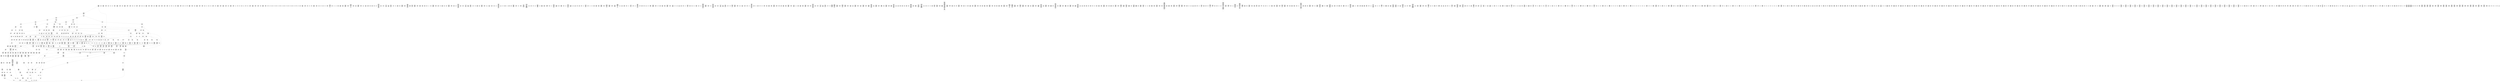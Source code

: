 /* Generated by GvGen v.1.0 (https://www.github.com/stricaud/gvgen) */

digraph G {
compound=true;
   node1 [label="[anywhere]"];
   node2 [label="# 0x0
PUSHX Data
PUSHX Data
MSTORE
PUSHX LogicData
CALLDATASIZE
LT
PUSHX Data
JUMPI
"];
   node3 [label="# 0xd
PUSHX Data
CALLDATALOAD
PUSHX BitData
SHR
PUSHX LogicData
GT
PUSHX Data
JUMPI
"];
   node4 [label="# 0x1e
PUSHX LogicData
GT
PUSHX Data
JUMPI
"];
   node5 [label="# 0x29
PUSHX LogicData
GT
PUSHX Data
JUMPI
"];
   node6 [label="# 0x34
PUSHX LogicData
GT
PUSHX Data
JUMPI
"];
   node7 [label="# 0x3f
PUSHX LogicData
EQ
PUSHX Data
JUMPI
"];
   node8 [label="# 0x4a
PUSHX LogicData
EQ
PUSHX Data
JUMPI
"];
   node9 [label="# 0x55
PUSHX LogicData
EQ
PUSHX Data
JUMPI
"];
   node10 [label="# 0x60
PUSHX LogicData
EQ
PUSHX Data
JUMPI
"];
   node11 [label="# 0x6b
PUSHX Data
JUMP
"];
   node12 [label="# 0x6f
JUMPDEST
PUSHX LogicData
EQ
PUSHX Data
JUMPI
"];
   node13 [label="# 0x7b
PUSHX LogicData
EQ
PUSHX Data
JUMPI
"];
   node14 [label="# 0x86
PUSHX LogicData
EQ
PUSHX Data
JUMPI
"];
   node15 [label="# 0x91
PUSHX Data
JUMP
"];
   node16 [label="# 0x95
JUMPDEST
PUSHX LogicData
EQ
PUSHX Data
JUMPI
"];
   node17 [label="# 0xa1
PUSHX LogicData
EQ
PUSHX Data
JUMPI
"];
   node18 [label="# 0xac
PUSHX LogicData
EQ
PUSHX Data
JUMPI
"];
   node19 [label="# 0xb7
PUSHX LogicData
EQ
PUSHX Data
JUMPI
"];
   node20 [label="# 0xc2
PUSHX LogicData
EQ
PUSHX Data
JUMPI
"];
   node21 [label="# 0xcd
PUSHX LogicData
EQ
PUSHX Data
JUMPI
"];
   node22 [label="# 0xd8
PUSHX Data
JUMP
"];
   node23 [label="# 0xdc
JUMPDEST
PUSHX LogicData
GT
PUSHX Data
JUMPI
"];
   node24 [label="# 0xe8
PUSHX LogicData
GT
PUSHX Data
JUMPI
"];
   node25 [label="# 0xf3
PUSHX LogicData
EQ
PUSHX Data
JUMPI
"];
   node26 [label="# 0xfe
PUSHX LogicData
EQ
PUSHX Data
JUMPI
"];
   node27 [label="# 0x109
PUSHX LogicData
EQ
PUSHX Data
JUMPI
"];
   node28 [label="# 0x114
PUSHX LogicData
EQ
PUSHX Data
JUMPI
"];
   node29 [label="# 0x11f
PUSHX Data
JUMP
"];
   node30 [label="# 0x123
JUMPDEST
PUSHX LogicData
EQ
PUSHX Data
JUMPI
"];
   node31 [label="# 0x12f
PUSHX LogicData
EQ
PUSHX Data
JUMPI
"];
   node32 [label="# 0x13a
PUSHX LogicData
EQ
PUSHX Data
JUMPI
"];
   node33 [label="# 0x145
PUSHX Data
JUMP
"];
   node34 [label="# 0x149
JUMPDEST
PUSHX LogicData
EQ
PUSHX Data
JUMPI
"];
   node35 [label="# 0x155
PUSHX LogicData
EQ
PUSHX Data
JUMPI
"];
   node36 [label="# 0x160
PUSHX LogicData
EQ
PUSHX Data
JUMPI
"];
   node37 [label="# 0x16b
PUSHX LogicData
EQ
PUSHX Data
JUMPI
"];
   node38 [label="# 0x176
PUSHX LogicData
EQ
PUSHX Data
JUMPI
"];
   node39 [label="# 0x181
PUSHX LogicData
EQ
PUSHX Data
JUMPI
"];
   node40 [label="# 0x18c
PUSHX Data
JUMP
"];
   node41 [label="# 0x190
JUMPDEST
PUSHX LogicData
GT
PUSHX Data
JUMPI
"];
   node42 [label="# 0x19c
PUSHX LogicData
GT
PUSHX Data
JUMPI
"];
   node43 [label="# 0x1a7
PUSHX LogicData
GT
PUSHX Data
JUMPI
"];
   node44 [label="# 0x1b2
PUSHX LogicData
EQ
PUSHX Data
JUMPI
"];
   node45 [label="# 0x1bd
PUSHX LogicData
EQ
PUSHX Data
JUMPI
"];
   node46 [label="# 0x1c8
PUSHX LogicData
EQ
PUSHX Data
JUMPI
"];
   node47 [label="# 0x1d3
PUSHX LogicData
EQ
PUSHX Data
JUMPI
"];
   node48 [label="# 0x1de
PUSHX Data
JUMP
"];
   node49 [label="# 0x1e2
JUMPDEST
PUSHX LogicData
EQ
PUSHX Data
JUMPI
"];
   node50 [label="# 0x1ee
PUSHX LogicData
EQ
PUSHX Data
JUMPI
"];
   node51 [label="# 0x1f9
PUSHX LogicData
EQ
PUSHX Data
JUMPI
"];
   node52 [label="# 0x204
PUSHX Data
JUMP
"];
   node53 [label="# 0x208
JUMPDEST
PUSHX LogicData
EQ
PUSHX Data
JUMPI
"];
   node54 [label="# 0x214
PUSHX LogicData
EQ
PUSHX Data
JUMPI
"];
   node55 [label="# 0x21f
PUSHX LogicData
EQ
PUSHX Data
JUMPI
"];
   node56 [label="# 0x22a
PUSHX LogicData
EQ
PUSHX Data
JUMPI
"];
   node57 [label="# 0x235
PUSHX LogicData
EQ
PUSHX Data
JUMPI
"];
   node58 [label="# 0x240
PUSHX LogicData
EQ
PUSHX Data
JUMPI
"];
   node59 [label="# 0x24b
PUSHX Data
JUMP
"];
   node60 [label="# 0x24f
JUMPDEST
PUSHX LogicData
GT
PUSHX Data
JUMPI
"];
   node61 [label="# 0x25b
PUSHX LogicData
GT
PUSHX Data
JUMPI
"];
   node62 [label="# 0x266
PUSHX LogicData
EQ
PUSHX Data
JUMPI
"];
   node63 [label="# 0x271
PUSHX LogicData
EQ
PUSHX Data
JUMPI
"];
   node64 [label="# 0x27c
PUSHX LogicData
EQ
PUSHX Data
JUMPI
"];
   node65 [label="# 0x287
PUSHX LogicData
EQ
PUSHX Data
JUMPI
"];
   node66 [label="# 0x292
PUSHX Data
JUMP
"];
   node67 [label="# 0x296
JUMPDEST
PUSHX LogicData
EQ
PUSHX Data
JUMPI
"];
   node68 [label="# 0x2a2
PUSHX LogicData
EQ
PUSHX Data
JUMPI
"];
   node69 [label="# 0x2ad
PUSHX LogicData
EQ
PUSHX Data
JUMPI
"];
   node70 [label="# 0x2b8
PUSHX Data
JUMP
"];
   node71 [label="# 0x2bc
JUMPDEST
PUSHX LogicData
EQ
PUSHX Data
JUMPI
"];
   node72 [label="# 0x2c8
PUSHX LogicData
EQ
PUSHX Data
JUMPI
"];
   node73 [label="# 0x2d3
PUSHX LogicData
EQ
PUSHX Data
JUMPI
"];
   node74 [label="# 0x2de
PUSHX LogicData
EQ
PUSHX Data
JUMPI
"];
   node75 [label="# 0x2e9
PUSHX LogicData
EQ
PUSHX Data
JUMPI
"];
   node76 [label="# 0x2f4
PUSHX LogicData
EQ
PUSHX Data
JUMPI
"];
   node77 [label="# 0x2ff
JUMPDEST
PUSHX Data
REVERT
"];
   node78 [label="# 0x304
JUMPDEST
CALLVALUE
ISZERO
PUSHX Data
JUMPI
"];
   node79 [label="# 0x30c
PUSHX Data
REVERT
"];
   node80 [label="# 0x310
JUMPDEST
PUSHX Data
PUSHX ArithData
CALLDATASIZE
SUB
ADD
PUSHX Data
PUSHX Data
JUMP
"];
   node81 [label="# 0x326
JUMPDEST
PUSHX Data
JUMP
"];
   node82 [label="# 0x32b
JUMPDEST
PUSHX MemData
MLOAD
PUSHX Data
PUSHX Data
JUMP
"];
   node83 [label="# 0x338
JUMPDEST
PUSHX MemData
MLOAD
SUB
RETURN
"];
   node84 [label="# 0x341
JUMPDEST
CALLVALUE
ISZERO
PUSHX Data
JUMPI
"];
   node85 [label="# 0x349
PUSHX Data
REVERT
"];
   node86 [label="# 0x34d
JUMPDEST
PUSHX Data
PUSHX ArithData
CALLDATASIZE
SUB
ADD
PUSHX Data
PUSHX Data
JUMP
"];
   node87 [label="# 0x363
JUMPDEST
PUSHX Data
JUMP
"];
   node88 [label="# 0x368
JUMPDEST
STOP
"];
   node89 [label="# 0x36a
JUMPDEST
CALLVALUE
ISZERO
PUSHX Data
JUMPI
"];
   node90 [label="# 0x372
PUSHX Data
REVERT
"];
   node91 [label="# 0x376
JUMPDEST
PUSHX Data
PUSHX Data
JUMP
"];
   node92 [label="# 0x37f
JUMPDEST
STOP
"];
   node93 [label="# 0x381
JUMPDEST
CALLVALUE
ISZERO
PUSHX Data
JUMPI
"];
   node94 [label="# 0x389
PUSHX Data
REVERT
"];
   node95 [label="# 0x38d
JUMPDEST
PUSHX Data
PUSHX Data
JUMP
"];
   node96 [label="# 0x396
JUMPDEST
PUSHX MemData
MLOAD
PUSHX Data
PUSHX Data
JUMP
"];
   node97 [label="# 0x3a3
JUMPDEST
PUSHX MemData
MLOAD
SUB
RETURN
"];
   node98 [label="# 0x3ac
JUMPDEST
CALLVALUE
ISZERO
PUSHX Data
JUMPI
"];
   node99 [label="# 0x3b4
PUSHX Data
REVERT
"];
   node100 [label="# 0x3b8
JUMPDEST
PUSHX Data
PUSHX Data
JUMP
"];
   node101 [label="# 0x3c1
JUMPDEST
PUSHX MemData
MLOAD
PUSHX Data
PUSHX Data
JUMP
"];
   node102 [label="# 0x3ce
JUMPDEST
PUSHX MemData
MLOAD
SUB
RETURN
"];
   node103 [label="# 0x3d7
JUMPDEST
CALLVALUE
ISZERO
PUSHX Data
JUMPI
"];
   node104 [label="# 0x3df
PUSHX Data
REVERT
"];
   node105 [label="# 0x3e3
JUMPDEST
PUSHX Data
PUSHX ArithData
CALLDATASIZE
SUB
ADD
PUSHX Data
PUSHX Data
JUMP
"];
   node106 [label="# 0x3f9
JUMPDEST
PUSHX Data
JUMP
"];
   node107 [label="# 0x3fe
JUMPDEST
PUSHX MemData
MLOAD
PUSHX Data
PUSHX Data
JUMP
"];
   node108 [label="# 0x40b
JUMPDEST
PUSHX MemData
MLOAD
SUB
RETURN
"];
   node109 [label="# 0x414
JUMPDEST
CALLVALUE
ISZERO
PUSHX Data
JUMPI
"];
   node110 [label="# 0x41c
PUSHX Data
REVERT
"];
   node111 [label="# 0x420
JUMPDEST
PUSHX Data
PUSHX Data
JUMP
"];
   node112 [label="# 0x429
JUMPDEST
PUSHX MemData
MLOAD
PUSHX Data
PUSHX Data
JUMP
"];
   node113 [label="# 0x436
JUMPDEST
PUSHX MemData
MLOAD
SUB
RETURN
"];
   node114 [label="# 0x43f
JUMPDEST
CALLVALUE
ISZERO
PUSHX Data
JUMPI
"];
   node115 [label="# 0x447
PUSHX Data
REVERT
"];
   node116 [label="# 0x44b
JUMPDEST
PUSHX Data
PUSHX ArithData
CALLDATASIZE
SUB
ADD
PUSHX Data
PUSHX Data
JUMP
"];
   node117 [label="# 0x461
JUMPDEST
PUSHX Data
JUMP
"];
   node118 [label="# 0x466
JUMPDEST
STOP
"];
   node119 [label="# 0x468
JUMPDEST
CALLVALUE
ISZERO
PUSHX Data
JUMPI
"];
   node120 [label="# 0x470
PUSHX Data
REVERT
"];
   node121 [label="# 0x474
JUMPDEST
PUSHX Data
PUSHX Data
JUMP
"];
   node122 [label="# 0x47d
JUMPDEST
PUSHX MemData
MLOAD
PUSHX Data
PUSHX Data
JUMP
"];
   node123 [label="# 0x48a
JUMPDEST
PUSHX MemData
MLOAD
SUB
RETURN
"];
   node124 [label="# 0x493
JUMPDEST
CALLVALUE
ISZERO
PUSHX Data
JUMPI
"];
   node125 [label="# 0x49b
PUSHX Data
REVERT
"];
   node126 [label="# 0x49f
JUMPDEST
PUSHX Data
PUSHX Data
JUMP
"];
   node127 [label="# 0x4a8
JUMPDEST
PUSHX MemData
MLOAD
PUSHX Data
PUSHX Data
JUMP
"];
   node128 [label="# 0x4b5
JUMPDEST
PUSHX MemData
MLOAD
SUB
RETURN
"];
   node129 [label="# 0x4be
JUMPDEST
CALLVALUE
ISZERO
PUSHX Data
JUMPI
"];
   node130 [label="# 0x4c6
PUSHX Data
REVERT
"];
   node131 [label="# 0x4ca
JUMPDEST
PUSHX Data
PUSHX ArithData
CALLDATASIZE
SUB
ADD
PUSHX Data
PUSHX Data
JUMP
"];
   node132 [label="# 0x4e0
JUMPDEST
PUSHX Data
JUMP
"];
   node133 [label="# 0x4e5
JUMPDEST
STOP
"];
   node134 [label="# 0x4e7
JUMPDEST
CALLVALUE
ISZERO
PUSHX Data
JUMPI
"];
   node135 [label="# 0x4ef
PUSHX Data
REVERT
"];
   node136 [label="# 0x4f3
JUMPDEST
PUSHX Data
PUSHX Data
JUMP
"];
   node137 [label="# 0x4fc
JUMPDEST
PUSHX MemData
MLOAD
PUSHX Data
PUSHX Data
JUMP
"];
   node138 [label="# 0x509
JUMPDEST
PUSHX MemData
MLOAD
SUB
RETURN
"];
   node139 [label="# 0x512
JUMPDEST
CALLVALUE
ISZERO
PUSHX Data
JUMPI
"];
   node140 [label="# 0x51a
PUSHX Data
REVERT
"];
   node141 [label="# 0x51e
JUMPDEST
PUSHX Data
PUSHX Data
JUMP
"];
   node142 [label="# 0x527
JUMPDEST
PUSHX MemData
MLOAD
PUSHX Data
PUSHX Data
JUMP
"];
   node143 [label="# 0x534
JUMPDEST
PUSHX MemData
MLOAD
SUB
RETURN
"];
   node144 [label="# 0x53d
JUMPDEST
CALLVALUE
ISZERO
PUSHX Data
JUMPI
"];
   node145 [label="# 0x545
PUSHX Data
REVERT
"];
   node146 [label="# 0x549
JUMPDEST
PUSHX Data
PUSHX ArithData
CALLDATASIZE
SUB
ADD
PUSHX Data
PUSHX Data
JUMP
"];
   node147 [label="# 0x55f
JUMPDEST
PUSHX Data
JUMP
"];
   node148 [label="# 0x564
JUMPDEST
PUSHX MemData
MLOAD
PUSHX Data
PUSHX Data
JUMP
"];
   node149 [label="# 0x571
JUMPDEST
PUSHX MemData
MLOAD
SUB
RETURN
"];
   node150 [label="# 0x57a
JUMPDEST
CALLVALUE
ISZERO
PUSHX Data
JUMPI
"];
   node151 [label="# 0x582
PUSHX Data
REVERT
"];
   node152 [label="# 0x586
JUMPDEST
PUSHX Data
PUSHX Data
JUMP
"];
   node153 [label="# 0x58f
JUMPDEST
PUSHX MemData
MLOAD
PUSHX Data
PUSHX Data
JUMP
"];
   node154 [label="# 0x59c
JUMPDEST
PUSHX MemData
MLOAD
SUB
RETURN
"];
   node155 [label="# 0x5a5
JUMPDEST
CALLVALUE
ISZERO
PUSHX Data
JUMPI
"];
   node156 [label="# 0x5ad
PUSHX Data
REVERT
"];
   node157 [label="# 0x5b1
JUMPDEST
PUSHX Data
PUSHX Data
JUMP
"];
   node158 [label="# 0x5ba
JUMPDEST
PUSHX MemData
MLOAD
PUSHX Data
PUSHX Data
JUMP
"];
   node159 [label="# 0x5c7
JUMPDEST
PUSHX MemData
MLOAD
SUB
RETURN
"];
   node160 [label="# 0x5d0
JUMPDEST
CALLVALUE
ISZERO
PUSHX Data
JUMPI
"];
   node161 [label="# 0x5d8
PUSHX Data
REVERT
"];
   node162 [label="# 0x5dc
JUMPDEST
PUSHX Data
PUSHX Data
JUMP
"];
   node163 [label="# 0x5e5
JUMPDEST
PUSHX MemData
MLOAD
PUSHX Data
PUSHX Data
JUMP
"];
   node164 [label="# 0x5f2
JUMPDEST
PUSHX MemData
MLOAD
SUB
RETURN
"];
   node165 [label="# 0x5fb
JUMPDEST
PUSHX Data
PUSHX Data
JUMP
"];
   node166 [label="# 0x603
JUMPDEST
STOP
"];
   node167 [label="# 0x605
JUMPDEST
CALLVALUE
ISZERO
PUSHX Data
JUMPI
"];
   node168 [label="# 0x60d
PUSHX Data
REVERT
"];
   node169 [label="# 0x611
JUMPDEST
PUSHX Data
PUSHX ArithData
CALLDATASIZE
SUB
ADD
PUSHX Data
PUSHX Data
JUMP
"];
   node170 [label="# 0x627
JUMPDEST
PUSHX Data
JUMP
"];
   node171 [label="# 0x62c
JUMPDEST
STOP
"];
   node172 [label="# 0x62e
JUMPDEST
CALLVALUE
ISZERO
PUSHX Data
JUMPI
"];
   node173 [label="# 0x636
PUSHX Data
REVERT
"];
   node174 [label="# 0x63a
JUMPDEST
PUSHX Data
PUSHX ArithData
CALLDATASIZE
SUB
ADD
PUSHX Data
PUSHX Data
JUMP
"];
   node175 [label="# 0x650
JUMPDEST
PUSHX Data
JUMP
"];
   node176 [label="# 0x655
JUMPDEST
PUSHX MemData
MLOAD
PUSHX Data
PUSHX Data
JUMP
"];
   node177 [label="# 0x662
JUMPDEST
PUSHX MemData
MLOAD
SUB
RETURN
"];
   node178 [label="# 0x66b
JUMPDEST
CALLVALUE
ISZERO
PUSHX Data
JUMPI
"];
   node179 [label="# 0x673
PUSHX Data
REVERT
"];
   node180 [label="# 0x677
JUMPDEST
PUSHX Data
PUSHX ArithData
CALLDATASIZE
SUB
ADD
PUSHX Data
PUSHX Data
JUMP
"];
   node181 [label="# 0x68d
JUMPDEST
PUSHX Data
JUMP
"];
   node182 [label="# 0x692
JUMPDEST
STOP
"];
   node183 [label="# 0x694
JUMPDEST
CALLVALUE
ISZERO
PUSHX Data
JUMPI
"];
   node184 [label="# 0x69c
PUSHX Data
REVERT
"];
   node185 [label="# 0x6a0
JUMPDEST
PUSHX Data
PUSHX ArithData
CALLDATASIZE
SUB
ADD
PUSHX Data
PUSHX Data
JUMP
"];
   node186 [label="# 0x6b6
JUMPDEST
PUSHX Data
JUMP
"];
   node187 [label="# 0x6bb
JUMPDEST
PUSHX MemData
MLOAD
PUSHX Data
PUSHX Data
JUMP
"];
   node188 [label="# 0x6c8
JUMPDEST
PUSHX MemData
MLOAD
SUB
RETURN
"];
   node189 [label="# 0x6d1
JUMPDEST
CALLVALUE
ISZERO
PUSHX Data
JUMPI
"];
   node190 [label="# 0x6d9
PUSHX Data
REVERT
"];
   node191 [label="# 0x6dd
JUMPDEST
PUSHX Data
PUSHX ArithData
CALLDATASIZE
SUB
ADD
PUSHX Data
PUSHX Data
JUMP
"];
   node192 [label="# 0x6f3
JUMPDEST
PUSHX Data
JUMP
"];
   node193 [label="# 0x6f8
JUMPDEST
PUSHX MemData
MLOAD
PUSHX Data
PUSHX Data
JUMP
"];
   node194 [label="# 0x705
JUMPDEST
PUSHX MemData
MLOAD
SUB
RETURN
"];
   node195 [label="# 0x70e
JUMPDEST
CALLVALUE
ISZERO
PUSHX Data
JUMPI
"];
   node196 [label="# 0x716
PUSHX Data
REVERT
"];
   node197 [label="# 0x71a
JUMPDEST
PUSHX Data
PUSHX Data
JUMP
"];
   node198 [label="# 0x723
JUMPDEST
PUSHX MemData
MLOAD
PUSHX Data
PUSHX Data
JUMP
"];
   node199 [label="# 0x730
JUMPDEST
PUSHX MemData
MLOAD
SUB
RETURN
"];
   node200 [label="# 0x739
JUMPDEST
CALLVALUE
ISZERO
PUSHX Data
JUMPI
"];
   node201 [label="# 0x741
PUSHX Data
REVERT
"];
   node202 [label="# 0x745
JUMPDEST
PUSHX Data
PUSHX ArithData
CALLDATASIZE
SUB
ADD
PUSHX Data
PUSHX Data
JUMP
"];
   node203 [label="# 0x75b
JUMPDEST
PUSHX Data
JUMP
"];
   node204 [label="# 0x760
JUMPDEST
STOP
"];
   node205 [label="# 0x762
JUMPDEST
CALLVALUE
ISZERO
PUSHX Data
JUMPI
"];
   node206 [label="# 0x76a
PUSHX Data
REVERT
"];
   node207 [label="# 0x76e
JUMPDEST
PUSHX Data
PUSHX ArithData
CALLDATASIZE
SUB
ADD
PUSHX Data
PUSHX Data
JUMP
"];
   node208 [label="# 0x784
JUMPDEST
PUSHX Data
JUMP
"];
   node209 [label="# 0x789
JUMPDEST
STOP
"];
   node210 [label="# 0x78b
JUMPDEST
CALLVALUE
ISZERO
PUSHX Data
JUMPI
"];
   node211 [label="# 0x793
PUSHX Data
REVERT
"];
   node212 [label="# 0x797
JUMPDEST
PUSHX Data
PUSHX Data
JUMP
"];
   node213 [label="# 0x7a0
JUMPDEST
PUSHX MemData
MLOAD
PUSHX Data
PUSHX Data
JUMP
"];
   node214 [label="# 0x7ad
JUMPDEST
PUSHX MemData
MLOAD
SUB
RETURN
"];
   node215 [label="# 0x7b6
JUMPDEST
CALLVALUE
ISZERO
PUSHX Data
JUMPI
"];
   node216 [label="# 0x7be
PUSHX Data
REVERT
"];
   node217 [label="# 0x7c2
JUMPDEST
PUSHX Data
PUSHX ArithData
CALLDATASIZE
SUB
ADD
PUSHX Data
PUSHX Data
JUMP
"];
   node218 [label="# 0x7d8
JUMPDEST
PUSHX Data
JUMP
"];
   node219 [label="# 0x7dd
JUMPDEST
PUSHX MemData
MLOAD
PUSHX Data
PUSHX Data
JUMP
"];
   node220 [label="# 0x7ea
JUMPDEST
PUSHX MemData
MLOAD
SUB
RETURN
"];
   node221 [label="# 0x7f3
JUMPDEST
CALLVALUE
ISZERO
PUSHX Data
JUMPI
"];
   node222 [label="# 0x7fb
PUSHX Data
REVERT
"];
   node223 [label="# 0x7ff
JUMPDEST
PUSHX Data
PUSHX Data
JUMP
"];
   node224 [label="# 0x808
JUMPDEST
PUSHX MemData
MLOAD
PUSHX Data
PUSHX Data
JUMP
"];
   node225 [label="# 0x815
JUMPDEST
PUSHX MemData
MLOAD
SUB
RETURN
"];
   node226 [label="# 0x81e
JUMPDEST
CALLVALUE
ISZERO
PUSHX Data
JUMPI
"];
   node227 [label="# 0x826
PUSHX Data
REVERT
"];
   node228 [label="# 0x82a
JUMPDEST
PUSHX Data
PUSHX ArithData
CALLDATASIZE
SUB
ADD
PUSHX Data
PUSHX Data
JUMP
"];
   node229 [label="# 0x840
JUMPDEST
PUSHX Data
JUMP
"];
   node230 [label="# 0x845
JUMPDEST
PUSHX MemData
MLOAD
PUSHX Data
PUSHX Data
JUMP
"];
   node231 [label="# 0x852
JUMPDEST
PUSHX MemData
MLOAD
SUB
RETURN
"];
   node232 [label="# 0x85b
JUMPDEST
CALLVALUE
ISZERO
PUSHX Data
JUMPI
"];
   node233 [label="# 0x863
PUSHX Data
REVERT
"];
   node234 [label="# 0x867
JUMPDEST
PUSHX Data
PUSHX Data
JUMP
"];
   node235 [label="# 0x870
JUMPDEST
STOP
"];
   node236 [label="# 0x872
JUMPDEST
CALLVALUE
ISZERO
PUSHX Data
JUMPI
"];
   node237 [label="# 0x87a
PUSHX Data
REVERT
"];
   node238 [label="# 0x87e
JUMPDEST
PUSHX Data
PUSHX ArithData
CALLDATASIZE
SUB
ADD
PUSHX Data
PUSHX Data
JUMP
"];
   node239 [label="# 0x894
JUMPDEST
PUSHX Data
JUMP
"];
   node240 [label="# 0x899
JUMPDEST
STOP
"];
   node241 [label="# 0x89b
JUMPDEST
CALLVALUE
ISZERO
PUSHX Data
JUMPI
"];
   node242 [label="# 0x8a3
PUSHX Data
REVERT
"];
   node243 [label="# 0x8a7
JUMPDEST
PUSHX Data
PUSHX ArithData
CALLDATASIZE
SUB
ADD
PUSHX Data
PUSHX Data
JUMP
"];
   node244 [label="# 0x8bd
JUMPDEST
PUSHX Data
JUMP
"];
   node245 [label="# 0x8c2
JUMPDEST
STOP
"];
   node246 [label="# 0x8c4
JUMPDEST
CALLVALUE
ISZERO
PUSHX Data
JUMPI
"];
   node247 [label="# 0x8cc
PUSHX Data
REVERT
"];
   node248 [label="# 0x8d0
JUMPDEST
PUSHX Data
PUSHX ArithData
CALLDATASIZE
SUB
ADD
PUSHX Data
PUSHX Data
JUMP
"];
   node249 [label="# 0x8e6
JUMPDEST
PUSHX Data
JUMP
"];
   node250 [label="# 0x8eb
JUMPDEST
STOP
"];
   node251 [label="# 0x8ed
JUMPDEST
CALLVALUE
ISZERO
PUSHX Data
JUMPI
"];
   node252 [label="# 0x8f5
PUSHX Data
REVERT
"];
   node253 [label="# 0x8f9
JUMPDEST
PUSHX Data
PUSHX Data
JUMP
"];
   node254 [label="# 0x902
JUMPDEST
PUSHX MemData
MLOAD
PUSHX Data
PUSHX Data
JUMP
"];
   node255 [label="# 0x90f
JUMPDEST
PUSHX MemData
MLOAD
SUB
RETURN
"];
   node256 [label="# 0x918
JUMPDEST
CALLVALUE
ISZERO
PUSHX Data
JUMPI
"];
   node257 [label="# 0x920
PUSHX Data
REVERT
"];
   node258 [label="# 0x924
JUMPDEST
PUSHX Data
PUSHX Data
JUMP
"];
   node259 [label="# 0x92d
JUMPDEST
PUSHX MemData
MLOAD
PUSHX Data
PUSHX Data
JUMP
"];
   node260 [label="# 0x93a
JUMPDEST
PUSHX MemData
MLOAD
SUB
RETURN
"];
   node261 [label="# 0x943
JUMPDEST
CALLVALUE
ISZERO
PUSHX Data
JUMPI
"];
   node262 [label="# 0x94b
PUSHX Data
REVERT
"];
   node263 [label="# 0x94f
JUMPDEST
PUSHX Data
PUSHX Data
JUMP
"];
   node264 [label="# 0x958
JUMPDEST
PUSHX MemData
MLOAD
PUSHX Data
PUSHX Data
JUMP
"];
   node265 [label="# 0x965
JUMPDEST
PUSHX MemData
MLOAD
SUB
RETURN
"];
   node266 [label="# 0x96e
JUMPDEST
CALLVALUE
ISZERO
PUSHX Data
JUMPI
"];
   node267 [label="# 0x976
PUSHX Data
REVERT
"];
   node268 [label="# 0x97a
JUMPDEST
PUSHX Data
PUSHX ArithData
CALLDATASIZE
SUB
ADD
PUSHX Data
PUSHX Data
JUMP
"];
   node269 [label="# 0x990
JUMPDEST
PUSHX Data
JUMP
"];
   node270 [label="# 0x995
JUMPDEST
PUSHX MemData
MLOAD
PUSHX Data
PUSHX Data
JUMP
"];
   node271 [label="# 0x9a2
JUMPDEST
PUSHX MemData
MLOAD
SUB
RETURN
"];
   node272 [label="# 0x9ab
JUMPDEST
PUSHX Data
PUSHX ArithData
CALLDATASIZE
SUB
ADD
PUSHX Data
PUSHX Data
JUMP
"];
   node273 [label="# 0x9c0
JUMPDEST
PUSHX Data
JUMP
"];
   node274 [label="# 0x9c5
JUMPDEST
STOP
"];
   node275 [label="# 0x9c7
JUMPDEST
CALLVALUE
ISZERO
PUSHX Data
JUMPI
"];
   node276 [label="# 0x9cf
PUSHX Data
REVERT
"];
   node277 [label="# 0x9d3
JUMPDEST
PUSHX Data
PUSHX ArithData
CALLDATASIZE
SUB
ADD
PUSHX Data
PUSHX Data
JUMP
"];
   node278 [label="# 0x9e9
JUMPDEST
PUSHX Data
JUMP
"];
   node279 [label="# 0x9ee
JUMPDEST
STOP
"];
   node280 [label="# 0x9f0
JUMPDEST
CALLVALUE
ISZERO
PUSHX Data
JUMPI
"];
   node281 [label="# 0x9f8
PUSHX Data
REVERT
"];
   node282 [label="# 0x9fc
JUMPDEST
PUSHX Data
PUSHX ArithData
CALLDATASIZE
SUB
ADD
PUSHX Data
PUSHX Data
JUMP
"];
   node283 [label="# 0xa12
JUMPDEST
PUSHX Data
JUMP
"];
   node284 [label="# 0xa17
JUMPDEST
STOP
"];
   node285 [label="# 0xa19
JUMPDEST
CALLVALUE
ISZERO
PUSHX Data
JUMPI
"];
   node286 [label="# 0xa21
PUSHX Data
REVERT
"];
   node287 [label="# 0xa25
JUMPDEST
PUSHX Data
PUSHX ArithData
CALLDATASIZE
SUB
ADD
PUSHX Data
PUSHX Data
JUMP
"];
   node288 [label="# 0xa3b
JUMPDEST
PUSHX Data
JUMP
"];
   node289 [label="# 0xa40
JUMPDEST
STOP
"];
   node290 [label="# 0xa42
JUMPDEST
CALLVALUE
ISZERO
PUSHX Data
JUMPI
"];
   node291 [label="# 0xa4a
PUSHX Data
REVERT
"];
   node292 [label="# 0xa4e
JUMPDEST
PUSHX Data
PUSHX ArithData
CALLDATASIZE
SUB
ADD
PUSHX Data
PUSHX Data
JUMP
"];
   node293 [label="# 0xa64
JUMPDEST
PUSHX Data
JUMP
"];
   node294 [label="# 0xa69
JUMPDEST
STOP
"];
   node295 [label="# 0xa6b
JUMPDEST
CALLVALUE
ISZERO
PUSHX Data
JUMPI
"];
   node296 [label="# 0xa73
PUSHX Data
REVERT
"];
   node297 [label="# 0xa77
JUMPDEST
PUSHX Data
PUSHX ArithData
CALLDATASIZE
SUB
ADD
PUSHX Data
PUSHX Data
JUMP
"];
   node298 [label="# 0xa8d
JUMPDEST
PUSHX Data
JUMP
"];
   node299 [label="# 0xa92
JUMPDEST
STOP
"];
   node300 [label="# 0xa94
JUMPDEST
PUSHX Data
PUSHX ArithData
CALLDATASIZE
SUB
ADD
PUSHX Data
PUSHX Data
JUMP
"];
   node301 [label="# 0xaa9
JUMPDEST
PUSHX Data
JUMP
"];
   node302 [label="# 0xaae
JUMPDEST
STOP
"];
   node303 [label="# 0xab0
JUMPDEST
CALLVALUE
ISZERO
PUSHX Data
JUMPI
"];
   node304 [label="# 0xab8
PUSHX Data
REVERT
"];
   node305 [label="# 0xabc
JUMPDEST
PUSHX Data
PUSHX ArithData
CALLDATASIZE
SUB
ADD
PUSHX Data
PUSHX Data
JUMP
"];
   node306 [label="# 0xad2
JUMPDEST
PUSHX Data
JUMP
"];
   node307 [label="# 0xad7
JUMPDEST
STOP
"];
   node308 [label="# 0xad9
JUMPDEST
CALLVALUE
ISZERO
PUSHX Data
JUMPI
"];
   node309 [label="# 0xae1
PUSHX Data
REVERT
"];
   node310 [label="# 0xae5
JUMPDEST
PUSHX Data
PUSHX ArithData
CALLDATASIZE
SUB
ADD
PUSHX Data
PUSHX Data
JUMP
"];
   node311 [label="# 0xafb
JUMPDEST
PUSHX Data
JUMP
"];
   node312 [label="# 0xb00
JUMPDEST
PUSHX MemData
MLOAD
PUSHX Data
PUSHX Data
JUMP
"];
   node313 [label="# 0xb0d
JUMPDEST
PUSHX MemData
MLOAD
SUB
RETURN
"];
   node314 [label="# 0xb16
JUMPDEST
CALLVALUE
ISZERO
PUSHX Data
JUMPI
"];
   node315 [label="# 0xb1e
PUSHX Data
REVERT
"];
   node316 [label="# 0xb22
JUMPDEST
PUSHX Data
PUSHX ArithData
CALLDATASIZE
SUB
ADD
PUSHX Data
PUSHX Data
JUMP
"];
   node317 [label="# 0xb38
JUMPDEST
PUSHX Data
JUMP
"];
   node318 [label="# 0xb3d
JUMPDEST
STOP
"];
   node319 [label="# 0xb3f
JUMPDEST
CALLVALUE
ISZERO
PUSHX Data
JUMPI
"];
   node320 [label="# 0xb47
PUSHX Data
REVERT
"];
   node321 [label="# 0xb4b
JUMPDEST
PUSHX Data
PUSHX ArithData
CALLDATASIZE
SUB
ADD
PUSHX Data
PUSHX Data
JUMP
"];
   node322 [label="# 0xb61
JUMPDEST
PUSHX Data
JUMP
"];
   node323 [label="# 0xb66
JUMPDEST
PUSHX MemData
MLOAD
PUSHX Data
PUSHX Data
JUMP
"];
   node324 [label="# 0xb73
JUMPDEST
PUSHX MemData
MLOAD
SUB
RETURN
"];
   node325 [label="# 0xb7c
JUMPDEST
CALLVALUE
ISZERO
PUSHX Data
JUMPI
"];
   node326 [label="# 0xb84
PUSHX Data
REVERT
"];
   node327 [label="# 0xb88
JUMPDEST
PUSHX Data
PUSHX ArithData
CALLDATASIZE
SUB
ADD
PUSHX Data
PUSHX Data
JUMP
"];
   node328 [label="# 0xb9e
JUMPDEST
PUSHX Data
JUMP
"];
   node329 [label="# 0xba3
JUMPDEST
STOP
"];
   node330 [label="# 0xba5
JUMPDEST
CALLVALUE
ISZERO
PUSHX Data
JUMPI
"];
   node331 [label="# 0xbad
PUSHX Data
REVERT
"];
   node332 [label="# 0xbb1
JUMPDEST
PUSHX Data
PUSHX ArithData
CALLDATASIZE
SUB
ADD
PUSHX Data
PUSHX Data
JUMP
"];
   node333 [label="# 0xbc7
JUMPDEST
PUSHX Data
JUMP
"];
   node334 [label="# 0xbcc
JUMPDEST
STOP
"];
   node335 [label="# 0xbce
JUMPDEST
CALLVALUE
ISZERO
PUSHX Data
JUMPI
"];
   node336 [label="# 0xbd6
PUSHX Data
REVERT
"];
   node337 [label="# 0xbda
JUMPDEST
PUSHX Data
PUSHX Data
JUMP
"];
   node338 [label="# 0xbe3
JUMPDEST
PUSHX MemData
MLOAD
PUSHX Data
PUSHX Data
JUMP
"];
   node339 [label="# 0xbf0
JUMPDEST
PUSHX MemData
MLOAD
SUB
RETURN
"];
   node340 [label="# 0xbf9
JUMPDEST
PUSHX Data
PUSHX BitData
PUSHX BitData
NOT
AND
PUSHX BitData
NOT
AND
EQ
PUSHX Data
JUMPI
"];
   node341 [label="# 0xc62
PUSHX Data
PUSHX Data
JUMP
"];
   node342 [label="# 0xc6b
JUMPDEST
"];
   node343 [label="# 0xc6c
JUMPDEST
JUMP
"];
   node344 [label="# 0xc73
JUMPDEST
PUSHX Data
PUSHX Data
JUMP
"];
   node345 [label="# 0xc7b
JUMPDEST
PUSHX BitData
AND
PUSHX Data
PUSHX Data
JUMP
"];
   node346 [label="# 0xc99
JUMPDEST
PUSHX BitData
AND
EQ
PUSHX Data
JUMPI
"];
   node347 [label="# 0xcb5
PUSHX MemData
MLOAD
PUSHX Data
MSTORE
PUSHX ArithData
ADD
PUSHX Data
PUSHX Data
JUMP
"];
   node348 [label="# 0xce6
JUMPDEST
PUSHX MemData
MLOAD
SUB
REVERT
"];
   node349 [label="# 0xcef
JUMPDEST
PUSHX StorData
PUSHX ArithData
PUSHX ArithData
EXP
SLOAD
PUSHX ArithData
MUL
NOT
AND
ISZERO
ISZERO
MUL
OR
SSTORE
JUMP
"];
   node350 [label="# 0xd0c
JUMPDEST
PUSHX Data
PUSHX Data
JUMP
"];
   node351 [label="# 0xd14
JUMPDEST
PUSHX BitData
AND
PUSHX Data
PUSHX Data
JUMP
"];
   node352 [label="# 0xd32
JUMPDEST
PUSHX BitData
AND
EQ
PUSHX Data
JUMPI
"];
   node353 [label="# 0xd4e
PUSHX MemData
MLOAD
PUSHX Data
MSTORE
PUSHX ArithData
ADD
PUSHX Data
PUSHX Data
JUMP
"];
   node354 [label="# 0xd7f
JUMPDEST
PUSHX MemData
MLOAD
SUB
REVERT
"];
   node355 [label="# 0xd88
JUMPDEST
PUSHX Data
PUSHX StorData
SLOAD
PUSHX StorData
SLOAD
PUSHX StorData
SLOAD
PUSHX Data
PUSHX Data
JUMP
"];
   node356 [label="# 0xda3
JUMPDEST
GT
ISZERO
PUSHX Data
JUMPI
"];
   node357 [label="# 0xdaa
PUSHX MemData
MLOAD
PUSHX Data
MSTORE
PUSHX ArithData
ADD
PUSHX Data
PUSHX Data
JUMP
"];
   node358 [label="# 0xddb
JUMPDEST
PUSHX MemData
MLOAD
SUB
REVERT
"];
   node359 [label="# 0xde4
JUMPDEST
PUSHX Data
"];
   node360 [label="# 0xde7
JUMPDEST
PUSHX StorData
SLOAD
LT
ISZERO
PUSHX Data
JUMPI
"];
   node361 [label="# 0xdf2
PUSHX Data
PUSHX Data
PUSHX Data
JUMP
"];
   node362 [label="# 0xdfc
JUMPDEST
PUSHX Data
JUMP
"];
   node363 [label="# 0xe02
JUMPDEST
PUSHX Data
PUSHX Data
JUMP
"];
   node364 [label="# 0xe0d
JUMPDEST
PUSHX Data
JUMP
"];
   node365 [label="# 0xe15
JUMPDEST
JUMP
"];
   node366 [label="# 0xe19
JUMPDEST
PUSHX StorData
PUSHX ArithData
SLOAD
PUSHX ArithData
EXP
DIV
PUSHX BitData
AND
JUMP
"];
   node367 [label="# 0xe2c
JUMPDEST
PUSHX Data
PUSHX StorData
SLOAD
PUSHX Data
PUSHX Data
JUMP
"];
   node368 [label="# 0xe3b
JUMPDEST
PUSHX ArithData
ADD
PUSHX ArithData
DIV
MUL
PUSHX ArithData
ADD
PUSHX MemData
MLOAD
ADD
PUSHX Data
MSTORE
MSTORE
PUSHX ArithData
ADD
SLOAD
PUSHX Data
PUSHX Data
JUMP
"];
   node369 [label="# 0xe67
JUMPDEST
ISZERO
PUSHX Data
JUMPI
"];
   node370 [label="# 0xe6e
PUSHX LogicData
LT
PUSHX Data
JUMPI
"];
   node371 [label="# 0xe76
PUSHX ArithData
SLOAD
DIV
MUL
MSTORE
PUSHX ArithData
ADD
PUSHX Data
JUMP
"];
   node372 [label="# 0xe89
JUMPDEST
ADD
PUSHX Data
MSTORE
PUSHX Data
PUSHX Data
SHA3
"];
   node373 [label="# 0xe97
JUMPDEST
SLOAD
MSTORE
PUSHX ArithData
ADD
PUSHX ArithData
ADD
GT
PUSHX Data
JUMPI
"];
   node374 [label="# 0xeab
SUB
PUSHX BitData
AND
ADD
"];
   node375 [label="# 0xeb4
JUMPDEST
JUMP
"];
   node376 [label="# 0xebe
JUMPDEST
PUSHX Data
PUSHX Data
PUSHX Data
JUMP
"];
   node377 [label="# 0xec9
JUMPDEST
PUSHX Data
JUMPI
"];
   node378 [label="# 0xece
PUSHX MemData
MLOAD
PUSHX Data
MSTORE
PUSHX ArithData
ADD
PUSHX Data
PUSHX Data
JUMP
"];
   node379 [label="# 0xeff
JUMPDEST
PUSHX MemData
MLOAD
SUB
REVERT
"];
   node380 [label="# 0xf08
JUMPDEST
PUSHX Data
PUSHX ArithData
MSTORE
PUSHX ArithData
ADD
MSTORE
PUSHX ArithData
ADD
PUSHX Data
SHA3
PUSHX ArithData
SLOAD
PUSHX ArithData
EXP
DIV
PUSHX BitData
AND
JUMP
"];
   node381 [label="# 0xf43
JUMPDEST
PUSHX StorData
SLOAD
JUMP
"];
   node382 [label="# 0xf49
JUMPDEST
PUSHX Data
PUSHX Data
PUSHX Data
JUMP
"];
   node383 [label="# 0xf54
JUMPDEST
PUSHX BitData
AND
PUSHX BitData
AND
EQ
ISZERO
PUSHX Data
JUMPI
"];
   node384 [label="# 0xf8b
PUSHX MemData
MLOAD
PUSHX Data
MSTORE
PUSHX ArithData
ADD
PUSHX Data
PUSHX Data
JUMP
"];
   node385 [label="# 0xfbc
JUMPDEST
PUSHX MemData
MLOAD
SUB
REVERT
"];
   node386 [label="# 0xfc5
JUMPDEST
PUSHX BitData
AND
PUSHX Data
PUSHX Data
JUMP
"];
   node387 [label="# 0xfe4
JUMPDEST
PUSHX BitData
AND
EQ
PUSHX Data
JUMPI
"];
   node388 [label="# 0x1001
PUSHX Data
PUSHX Data
PUSHX Data
JUMP
"];
   node389 [label="# 0x100d
JUMPDEST
PUSHX Data
JUMP
"];
   node390 [label="# 0x1012
JUMPDEST
"];
   node391 [label="# 0x1013
JUMPDEST
PUSHX Data
JUMPI
"];
   node392 [label="# 0x1018
PUSHX MemData
MLOAD
PUSHX Data
MSTORE
PUSHX ArithData
ADD
PUSHX Data
PUSHX Data
JUMP
"];
   node393 [label="# 0x1049
JUMPDEST
PUSHX MemData
MLOAD
SUB
REVERT
"];
   node394 [label="# 0x1052
JUMPDEST
PUSHX Data
PUSHX Data
JUMP
"];
   node395 [label="# 0x105c
JUMPDEST
JUMP
"];
   node396 [label="# 0x1061
JUMPDEST
PUSHX StorData
SLOAD
JUMP
"];
   node397 [label="# 0x1067
JUMPDEST
PUSHX Data
PUSHX StorData
SLOAD
JUMP
"];
   node398 [label="# 0x1074
JUMPDEST
PUSHX Data
PUSHX Data
PUSHX Data
JUMP
"];
   node399 [label="# 0x107f
JUMPDEST
PUSHX Data
JUMP
"];
   node400 [label="# 0x1085
JUMPDEST
PUSHX Data
JUMPI
"];
   node401 [label="# 0x108a
PUSHX MemData
MLOAD
PUSHX Data
MSTORE
PUSHX ArithData
ADD
PUSHX Data
PUSHX Data
JUMP
"];
   node402 [label="# 0x10bb
JUMPDEST
PUSHX MemData
MLOAD
SUB
REVERT
"];
   node403 [label="# 0x10c4
JUMPDEST
PUSHX Data
PUSHX Data
JUMP
"];
   node404 [label="# 0x10cf
JUMPDEST
JUMP
"];
   node405 [label="# 0x10d4
JUMPDEST
PUSHX StorData
SLOAD
PUSHX Data
PUSHX Data
JUMP
"];
   node406 [label="# 0x10e1
JUMPDEST
PUSHX ArithData
ADD
PUSHX ArithData
DIV
MUL
PUSHX ArithData
ADD
PUSHX MemData
MLOAD
ADD
PUSHX Data
MSTORE
MSTORE
PUSHX ArithData
ADD
SLOAD
PUSHX Data
PUSHX Data
JUMP
"];
   node407 [label="# 0x110d
JUMPDEST
ISZERO
PUSHX Data
JUMPI
"];
   node408 [label="# 0x1114
PUSHX LogicData
LT
PUSHX Data
JUMPI
"];
   node409 [label="# 0x111c
PUSHX ArithData
SLOAD
DIV
MUL
MSTORE
PUSHX ArithData
ADD
PUSHX Data
JUMP
"];
   node410 [label="# 0x112f
JUMPDEST
ADD
PUSHX Data
MSTORE
PUSHX Data
PUSHX Data
SHA3
"];
   node411 [label="# 0x113d
JUMPDEST
SLOAD
MSTORE
PUSHX ArithData
ADD
PUSHX ArithData
ADD
GT
PUSHX Data
JUMPI
"];
   node412 [label="# 0x1151
SUB
PUSHX BitData
AND
ADD
"];
   node413 [label="# 0x115a
JUMPDEST
JUMP
"];
   node414 [label="# 0x1162
JUMPDEST
PUSHX StorData
SLOAD
JUMP
"];
   node415 [label="# 0x1168
JUMPDEST
PUSHX Data
PUSHX Data
PUSHX Data
JUMP
"];
   node416 [label="# 0x1173
JUMPDEST
LT
PUSHX Data
JUMPI
"];
   node417 [label="# 0x117a
PUSHX MemData
MLOAD
PUSHX Data
MSTORE
PUSHX ArithData
ADD
PUSHX Data
PUSHX Data
JUMP
"];
   node418 [label="# 0x11ab
JUMPDEST
PUSHX MemData
MLOAD
SUB
REVERT
"];
   node419 [label="# 0x11b4
JUMPDEST
PUSHX Data
"];
   node420 [label="# 0x11b8
JUMPDEST
PUSHX StorData
SLOAD
LT
ISZERO
PUSHX Data
JUMPI
"];
   node421 [label="# 0x11c6
PUSHX StorData
SLOAD
LT
PUSHX Data
JUMPI
"];
   node422 [label="# 0x11d1
PUSHX Data
PUSHX Data
JUMP
"];
   node423 [label="# 0x11d8
JUMPDEST
"];
   node424 [label="# 0x11d9
JUMPDEST
PUSHX Data
MSTORE
PUSHX Data
PUSHX Data
SHA3
ADD
PUSHX ArithData
SLOAD
PUSHX ArithData
EXP
DIV
PUSHX BitData
AND
PUSHX BitData
AND
PUSHX BitData
AND
EQ
ISZERO
PUSHX Data
JUMPI
"];
   node425 [label="# 0x1238
EQ
ISZERO
PUSHX Data
JUMPI
"];
   node426 [label="# 0x1240
PUSHX Data
JUMP
"];
   node427 [label="# 0x1249
JUMPDEST
PUSHX Data
PUSHX Data
JUMP
"];
   node428 [label="# 0x1254
JUMPDEST
"];
   node429 [label="# 0x1258
JUMPDEST
PUSHX Data
PUSHX Data
JUMP
"];
   node430 [label="# 0x1263
JUMPDEST
PUSHX Data
JUMP
"];
   node431 [label="# 0x126b
JUMPDEST
PUSHX MemData
MLOAD
PUSHX Data
MSTORE
PUSHX ArithData
ADD
PUSHX Data
PUSHX Data
JUMP
"];
   node432 [label="# 0x129e
JUMPDEST
PUSHX MemData
MLOAD
SUB
REVERT
"];
   node433 [label="# 0x12a7
JUMPDEST
JUMP
"];
   node434 [label="# 0x12ad
JUMPDEST
PUSHX StorData
SLOAD
JUMP
"];
   node435 [label="# 0x12b3
JUMPDEST
PUSHX StorData
SLOAD
JUMP
"];
   node436 [label="# 0x12b9
JUMPDEST
PUSHX StorData
SLOAD
JUMP
"];
   node437 [label="# 0x12bf
JUMPDEST
PUSHX Data
PUSHX Data
JUMP
"];
   node438 [label="# 0x12c7
JUMPDEST
PUSHX BitData
AND
PUSHX Data
PUSHX Data
JUMP
"];
   node439 [label="# 0x12e5
JUMPDEST
PUSHX BitData
AND
EQ
PUSHX Data
JUMPI
"];
   node440 [label="# 0x1301
PUSHX MemData
MLOAD
PUSHX Data
MSTORE
PUSHX ArithData
ADD
PUSHX Data
PUSHX Data
JUMP
"];
   node441 [label="# 0x1332
JUMPDEST
PUSHX MemData
MLOAD
SUB
REVERT
"];
   node442 [label="# 0x133b
JUMPDEST
PUSHX Data
CALLER
PUSHX BitData
AND
SELFBALANCE
PUSHX MemData
MLOAD
PUSHX Data
PUSHX Data
JUMP
"];
   node443 [label="# 0x1361
JUMPDEST
PUSHX Data
PUSHX MemData
MLOAD
SUB
GAS
CALL
RETURNDATASIZE
PUSHX LogicData
EQ
PUSHX Data
JUMPI
"];
   node444 [label="# 0x137d
PUSHX MemData
MLOAD
PUSHX BitData
NOT
PUSHX ArithData
RETURNDATASIZE
ADD
AND
ADD
PUSHX Data
MSTORE
RETURNDATASIZE
MSTORE
RETURNDATASIZE
PUSHX Data
PUSHX ArithData
ADD
RETURNDATACOPY
PUSHX Data
JUMP
"];
   node445 [label="# 0x139e
JUMPDEST
PUSHX Data
"];
   node446 [label="# 0x13a3
JUMPDEST
PUSHX Data
JUMPI
"];
   node447 [label="# 0x13ad
PUSHX Data
REVERT
"];
   node448 [label="# 0x13b1
JUMPDEST
JUMP
"];
   node449 [label="# 0x13b4
JUMPDEST
PUSHX Data
PUSHX MemData
MLOAD
PUSHX ArithData
ADD
PUSHX Data
MSTORE
PUSHX Data
MSTORE
PUSHX Data
JUMP
"];
   node450 [label="# 0x13cf
JUMPDEST
JUMP
"];
   node451 [label="# 0x13d4
JUMPDEST
PUSHX Data
PUSHX Data
PUSHX Data
PUSHX Data
JUMP
"];
   node452 [label="# 0x13e1
JUMPDEST
PUSHX LogicData
EQ
ISZERO
PUSHX Data
JUMPI
"];
   node453 [label="# 0x13ed
PUSHX LogicData
PUSHX LogicData
GT
ISZERO
PUSHX Data
JUMPI
"];
   node454 [label="# 0x13ff
PUSHX Data
PUSHX Data
JUMP
"];
   node455 [label="# 0x1406
JUMPDEST
"];
   node456 [label="# 0x1407
JUMPDEST
PUSHX MemData
MLOAD
MSTORE
PUSHX ArithData
MUL
PUSHX ArithData
ADD
ADD
PUSHX Data
MSTORE
ISZERO
PUSHX Data
JUMPI
"];
   node457 [label="# 0x1421
PUSHX ArithData
ADD
PUSHX ArithData
MUL
CALLDATASIZE
CALLDATACOPY
ADD
"];
   node458 [label="# 0x1435
JUMPDEST
PUSHX Data
JUMP
"];
   node459 [label="# 0x143e
JUMPDEST
PUSHX Data
PUSHX LogicData
GT
ISZERO
PUSHX Data
JUMPI
"];
   node460 [label="# 0x1452
PUSHX Data
PUSHX Data
JUMP
"];
   node461 [label="# 0x1459
JUMPDEST
"];
   node462 [label="# 0x145a
JUMPDEST
PUSHX MemData
MLOAD
MSTORE
PUSHX ArithData
MUL
PUSHX ArithData
ADD
ADD
PUSHX Data
MSTORE
ISZERO
PUSHX Data
JUMPI
"];
   node463 [label="# 0x1474
PUSHX ArithData
ADD
PUSHX ArithData
MUL
CALLDATASIZE
CALLDATACOPY
ADD
"];
   node464 [label="# 0x1488
JUMPDEST
PUSHX Data
"];
   node465 [label="# 0x148e
JUMPDEST
LT
ISZERO
PUSHX Data
JUMPI
"];
   node466 [label="# 0x1497
PUSHX Data
PUSHX Data
JUMP
"];
   node467 [label="# 0x14a0
JUMPDEST
MLOAD
LT
PUSHX Data
JUMPI
"];
   node468 [label="# 0x14ab
PUSHX Data
PUSHX Data
JUMP
"];
   node469 [label="# 0x14b2
JUMPDEST
"];
   node470 [label="# 0x14b3
JUMPDEST
PUSHX ArithData
MUL
PUSHX ArithData
ADD
ADD
MSTORE
PUSHX Data
PUSHX Data
JUMP
"];
   node471 [label="# 0x14ca
JUMPDEST
PUSHX Data
JUMP
"];
   node472 [label="# 0x14d2
JUMPDEST
"];
   node473 [label="# 0x14d9
JUMPDEST
JUMP
"];
   node474 [label="# 0x14de
JUMPDEST
PUSHX Data
PUSHX Data
JUMP
"];
   node475 [label="# 0x14e6
JUMPDEST
PUSHX BitData
AND
PUSHX Data
PUSHX Data
JUMP
"];
   node476 [label="# 0x1504
JUMPDEST
PUSHX BitData
AND
EQ
PUSHX Data
JUMPI
"];
   node477 [label="# 0x1520
PUSHX MemData
MLOAD
PUSHX Data
MSTORE
PUSHX ArithData
ADD
PUSHX Data
PUSHX Data
JUMP
"];
   node478 [label="# 0x1551
JUMPDEST
PUSHX MemData
MLOAD
SUB
REVERT
"];
   node479 [label="# 0x155a
JUMPDEST
PUSHX StorData
PUSHX ArithData
SLOAD
PUSHX ArithData
EXP
DIV
PUSHX BitData
AND
ISZERO
PUSHX Data
JUMPI
"];
   node480 [label="# 0x1570
PUSHX MemData
MLOAD
PUSHX Data
MSTORE
PUSHX ArithData
ADD
PUSHX Data
PUSHX Data
JUMP
"];
   node481 [label="# 0x15a1
JUMPDEST
PUSHX MemData
MLOAD
SUB
REVERT
"];
   node482 [label="# 0x15aa
JUMPDEST
PUSHX Data
MLOAD
PUSHX ArithData
ADD
PUSHX Data
PUSHX Data
JUMP
"];
   node483 [label="# 0x15c0
JUMPDEST
PUSHX LogicData
PUSHX StorData
PUSHX ArithData
PUSHX ArithData
EXP
SLOAD
PUSHX ArithData
MUL
NOT
AND
ISZERO
ISZERO
MUL
OR
SSTORE
JUMP
"];
   node484 [label="# 0x15df
JUMPDEST
PUSHX Data
"];
   node485 [label="# 0x15e3
JUMPDEST
LT
ISZERO
PUSHX Data
JUMPI
"];
   node486 [label="# 0x15ef
PUSHX BitData
AND
PUSHX Data
LT
PUSHX Data
JUMPI
"];
   node487 [label="# 0x1612
PUSHX Data
PUSHX Data
JUMP
"];
   node488 [label="# 0x1619
JUMPDEST
"];
   node489 [label="# 0x161a
JUMPDEST
PUSHX ArithData
MUL
ADD
CALLDATALOAD
SLOAD
LT
PUSHX Data
JUMPI
"];
   node490 [label="# 0x162a
PUSHX Data
PUSHX Data
JUMP
"];
   node491 [label="# 0x1631
JUMPDEST
"];
   node492 [label="# 0x1632
JUMPDEST
PUSHX Data
MSTORE
PUSHX Data
PUSHX Data
SHA3
ADD
PUSHX ArithData
SLOAD
PUSHX ArithData
EXP
DIV
PUSHX BitData
AND
PUSHX BitData
AND
EQ
PUSHX Data
JUMPI
"];
   node493 [label="# 0x1679
PUSHX Data
PUSHX Data
JUMP
"];
   node494 [label="# 0x1682
JUMPDEST
PUSHX Data
PUSHX Data
JUMP
"];
   node495 [label="# 0x168c
JUMPDEST
PUSHX Data
JUMP
"];
   node496 [label="# 0x1693
JUMPDEST
PUSHX Data
"];
   node497 [label="# 0x1699
JUMPDEST
JUMP
"];
   node498 [label="# 0x16a0
JUMPDEST
PUSHX Data
PUSHX StorData
SLOAD
LT
PUSHX Data
JUMPI
"];
   node499 [label="# 0x16af
PUSHX MemData
MLOAD
PUSHX Data
MSTORE
PUSHX ArithData
ADD
PUSHX Data
PUSHX Data
JUMP
"];
   node500 [label="# 0x16e0
JUMPDEST
PUSHX MemData
MLOAD
SUB
REVERT
"];
   node501 [label="# 0x16e9
JUMPDEST
JUMP
"];
   node502 [label="# 0x16f1
JUMPDEST
PUSHX StorData
PUSHX ArithData
SLOAD
PUSHX ArithData
EXP
DIV
PUSHX BitData
AND
JUMP
"];
   node503 [label="# 0x1704
JUMPDEST
PUSHX Data
PUSHX Data
JUMP
"];
   node504 [label="# 0x170c
JUMPDEST
PUSHX BitData
AND
PUSHX Data
PUSHX Data
JUMP
"];
   node505 [label="# 0x172a
JUMPDEST
PUSHX BitData
AND
EQ
PUSHX Data
JUMPI
"];
   node506 [label="# 0x1746
PUSHX MemData
MLOAD
PUSHX Data
MSTORE
PUSHX ArithData
ADD
PUSHX Data
PUSHX Data
JUMP
"];
   node507 [label="# 0x1777
JUMPDEST
PUSHX MemData
MLOAD
SUB
REVERT
"];
   node508 [label="# 0x1780
JUMPDEST
PUSHX Data
MLOAD
PUSHX ArithData
ADD
PUSHX Data
PUSHX Data
JUMP
"];
   node509 [label="# 0x1796
JUMPDEST
JUMP
"];
   node510 [label="# 0x179a
JUMPDEST
PUSHX Data
"];
   node511 [label="# 0x179d
JUMPDEST
MLOAD
LT
ISZERO
PUSHX Data
JUMPI
"];
   node512 [label="# 0x17a7
PUSHX Data
MLOAD
LT
PUSHX Data
JUMPI
"];
   node513 [label="# 0x17b6
PUSHX Data
PUSHX Data
JUMP
"];
   node514 [label="# 0x17bd
JUMPDEST
"];
   node515 [label="# 0x17be
JUMPDEST
PUSHX ArithData
MUL
PUSHX ArithData
ADD
ADD
MLOAD
PUSHX Data
JUMP
"];
   node516 [label="# 0x17cc
JUMPDEST
PUSHX Data
PUSHX Data
JUMP
"];
   node517 [label="# 0x17d7
JUMPDEST
PUSHX Data
JUMP
"];
   node518 [label="# 0x17df
JUMPDEST
JUMP
"];
   node519 [label="# 0x17e6
JUMPDEST
PUSHX StorData
PUSHX ArithData
SLOAD
PUSHX ArithData
EXP
DIV
PUSHX BitData
AND
JUMP
"];
   node520 [label="# 0x17f9
JUMPDEST
PUSHX Data
PUSHX StorData
SLOAD
LT
PUSHX Data
JUMPI
"];
   node521 [label="# 0x1808
PUSHX Data
PUSHX Data
JUMP
"];
   node522 [label="# 0x180f
JUMPDEST
"];
   node523 [label="# 0x1810
JUMPDEST
PUSHX Data
MSTORE
PUSHX Data
PUSHX Data
SHA3
ADD
PUSHX ArithData
SLOAD
PUSHX ArithData
EXP
DIV
PUSHX BitData
AND
PUSHX BitData
PUSHX BitData
AND
PUSHX BitData
AND
EQ
ISZERO
PUSHX Data
JUMPI
"];
   node524 [label="# 0x1873
PUSHX MemData
MLOAD
PUSHX Data
MSTORE
PUSHX ArithData
ADD
PUSHX Data
PUSHX Data
JUMP
"];
   node525 [label="# 0x18a4
JUMPDEST
PUSHX MemData
MLOAD
SUB
REVERT
"];
   node526 [label="# 0x18ad
JUMPDEST
JUMP
"];
   node527 [label="# 0x18b6
JUMPDEST
PUSHX StorData
SLOAD
PUSHX Data
PUSHX Data
JUMP
"];
   node528 [label="# 0x18c3
JUMPDEST
PUSHX ArithData
ADD
PUSHX ArithData
DIV
MUL
PUSHX ArithData
ADD
PUSHX MemData
MLOAD
ADD
PUSHX Data
MSTORE
MSTORE
PUSHX ArithData
ADD
SLOAD
PUSHX Data
PUSHX Data
JUMP
"];
   node529 [label="# 0x18ef
JUMPDEST
ISZERO
PUSHX Data
JUMPI
"];
   node530 [label="# 0x18f6
PUSHX LogicData
LT
PUSHX Data
JUMPI
"];
   node531 [label="# 0x18fe
PUSHX ArithData
SLOAD
DIV
MUL
MSTORE
PUSHX ArithData
ADD
PUSHX Data
JUMP
"];
   node532 [label="# 0x1911
JUMPDEST
ADD
PUSHX Data
MSTORE
PUSHX Data
PUSHX Data
SHA3
"];
   node533 [label="# 0x191f
JUMPDEST
SLOAD
MSTORE
PUSHX ArithData
ADD
PUSHX ArithData
ADD
GT
PUSHX Data
JUMPI
"];
   node534 [label="# 0x1933
SUB
PUSHX BitData
AND
ADD
"];
   node535 [label="# 0x193c
JUMPDEST
JUMP
"];
   node536 [label="# 0x1944
JUMPDEST
PUSHX BitData
PUSHX BitData
AND
PUSHX BitData
AND
EQ
ISZERO
PUSHX Data
JUMPI
"];
   node537 [label="# 0x197b
PUSHX MemData
MLOAD
PUSHX Data
MSTORE
PUSHX ArithData
ADD
PUSHX Data
PUSHX Data
JUMP
"];
   node538 [label="# 0x19ac
JUMPDEST
PUSHX MemData
MLOAD
SUB
REVERT
"];
   node539 [label="# 0x19b5
JUMPDEST
PUSHX Data
"];
   node540 [label="# 0x19b9
JUMPDEST
PUSHX StorData
SLOAD
LT
ISZERO
PUSHX Data
JUMPI
"];
   node541 [label="# 0x19c7
PUSHX StorData
SLOAD
LT
PUSHX Data
JUMPI
"];
   node542 [label="# 0x19d2
PUSHX Data
PUSHX Data
JUMP
"];
   node543 [label="# 0x19d9
JUMPDEST
"];
   node544 [label="# 0x19da
JUMPDEST
PUSHX Data
MSTORE
PUSHX Data
PUSHX Data
SHA3
ADD
PUSHX ArithData
SLOAD
PUSHX ArithData
EXP
DIV
PUSHX BitData
AND
PUSHX BitData
AND
PUSHX BitData
AND
EQ
ISZERO
PUSHX Data
JUMPI
"];
   node545 [label="# 0x1a39
PUSHX Data
PUSHX Data
JUMP
"];
   node546 [label="# 0x1a42
JUMPDEST
"];
   node547 [label="# 0x1a45
JUMPDEST
PUSHX Data
PUSHX Data
JUMP
"];
   node548 [label="# 0x1a4f
JUMPDEST
PUSHX Data
JUMP
"];
   node549 [label="# 0x1a56
JUMPDEST
JUMP
"];
   node550 [label="# 0x1a60
JUMPDEST
PUSHX Data
PUSHX Data
JUMP
"];
   node551 [label="# 0x1a68
JUMPDEST
PUSHX BitData
AND
PUSHX Data
PUSHX Data
JUMP
"];
   node552 [label="# 0x1a86
JUMPDEST
PUSHX BitData
AND
EQ
PUSHX Data
JUMPI
"];
   node553 [label="# 0x1aa2
PUSHX MemData
MLOAD
PUSHX Data
MSTORE
PUSHX ArithData
ADD
PUSHX Data
PUSHX Data
JUMP
"];
   node554 [label="# 0x1ad3
JUMPDEST
PUSHX MemData
MLOAD
SUB
REVERT
"];
   node555 [label="# 0x1adc
JUMPDEST
PUSHX Data
PUSHX Data
PUSHX Data
JUMP
"];
   node556 [label="# 0x1ae6
JUMPDEST
JUMP
"];
   node557 [label="# 0x1ae8
JUMPDEST
PUSHX Data
PUSHX Data
JUMP
"];
   node558 [label="# 0x1af0
JUMPDEST
PUSHX BitData
AND
PUSHX Data
PUSHX Data
JUMP
"];
   node559 [label="# 0x1b0e
JUMPDEST
PUSHX BitData
AND
EQ
PUSHX Data
JUMPI
"];
   node560 [label="# 0x1b2a
PUSHX MemData
MLOAD
PUSHX Data
MSTORE
PUSHX ArithData
ADD
PUSHX Data
PUSHX Data
JUMP
"];
   node561 [label="# 0x1b5b
JUMPDEST
PUSHX MemData
MLOAD
SUB
REVERT
"];
   node562 [label="# 0x1b64
JUMPDEST
PUSHX Data
SSTORE
JUMP
"];
   node563 [label="# 0x1b6e
JUMPDEST
PUSHX Data
PUSHX Data
JUMP
"];
   node564 [label="# 0x1b76
JUMPDEST
PUSHX BitData
AND
PUSHX Data
PUSHX Data
JUMP
"];
   node565 [label="# 0x1b94
JUMPDEST
PUSHX BitData
AND
EQ
PUSHX Data
JUMPI
"];
   node566 [label="# 0x1bb0
PUSHX MemData
MLOAD
PUSHX Data
MSTORE
PUSHX ArithData
ADD
PUSHX Data
PUSHX Data
JUMP
"];
   node567 [label="# 0x1be1
JUMPDEST
PUSHX MemData
MLOAD
SUB
REVERT
"];
   node568 [label="# 0x1bea
JUMPDEST
PUSHX Data
MLOAD
PUSHX ArithData
ADD
PUSHX Data
PUSHX Data
JUMP
"];
   node569 [label="# 0x1c00
JUMPDEST
JUMP
"];
   node570 [label="# 0x1c04
JUMPDEST
PUSHX Data
PUSHX Data
JUMP
"];
   node571 [label="# 0x1c0c
JUMPDEST
PUSHX BitData
AND
PUSHX Data
PUSHX Data
JUMP
"];
   node572 [label="# 0x1c2a
JUMPDEST
PUSHX BitData
AND
EQ
PUSHX Data
JUMPI
"];
   node573 [label="# 0x1c46
PUSHX MemData
MLOAD
PUSHX Data
MSTORE
PUSHX ArithData
ADD
PUSHX Data
PUSHX Data
JUMP
"];
   node574 [label="# 0x1c77
JUMPDEST
PUSHX MemData
MLOAD
SUB
REVERT
"];
   node575 [label="# 0x1c80
JUMPDEST
PUSHX Data
SSTORE
JUMP
"];
   node576 [label="# 0x1c8a
JUMPDEST
PUSHX Data
PUSHX StorData
PUSHX ArithData
SLOAD
PUSHX ArithData
EXP
DIV
PUSHX BitData
AND
JUMP
"];
   node577 [label="# 0x1cb4
JUMPDEST
PUSHX Data
PUSHX StorData
SLOAD
PUSHX Data
PUSHX Data
JUMP
"];
   node578 [label="# 0x1cc3
JUMPDEST
PUSHX ArithData
ADD
PUSHX ArithData
DIV
MUL
PUSHX ArithData
ADD
PUSHX MemData
MLOAD
ADD
PUSHX Data
MSTORE
MSTORE
PUSHX ArithData
ADD
SLOAD
PUSHX Data
PUSHX Data
JUMP
"];
   node579 [label="# 0x1cef
JUMPDEST
ISZERO
PUSHX Data
JUMPI
"];
   node580 [label="# 0x1cf6
PUSHX LogicData
LT
PUSHX Data
JUMPI
"];
   node581 [label="# 0x1cfe
PUSHX ArithData
SLOAD
DIV
MUL
MSTORE
PUSHX ArithData
ADD
PUSHX Data
JUMP
"];
   node582 [label="# 0x1d11
JUMPDEST
ADD
PUSHX Data
MSTORE
PUSHX Data
PUSHX Data
SHA3
"];
   node583 [label="# 0x1d1f
JUMPDEST
SLOAD
MSTORE
PUSHX ArithData
ADD
PUSHX ArithData
ADD
GT
PUSHX Data
JUMPI
"];
   node584 [label="# 0x1d33
SUB
PUSHX BitData
AND
ADD
"];
   node585 [label="# 0x1d3c
JUMPDEST
JUMP
"];
   node586 [label="# 0x1d46
JUMPDEST
PUSHX StorData
SLOAD
JUMP
"];
   node587 [label="# 0x1d4c
JUMPDEST
PUSHX Data
PUSHX Data
MSTORE
PUSHX Data
MSTORE
PUSHX Data
PUSHX Data
SHA3
PUSHX Data
SLOAD
JUMP
"];
   node588 [label="# 0x1d64
JUMPDEST
PUSHX Data
PUSHX StorData
SLOAD
PUSHX StorData
PUSHX ArithData
SLOAD
PUSHX ArithData
EXP
DIV
PUSHX BitData
AND
ISZERO
PUSHX Data
JUMPI
"];
   node589 [label="# 0x1d84
PUSHX MemData
MLOAD
PUSHX Data
MSTORE
PUSHX ArithData
ADD
PUSHX Data
PUSHX Data
JUMP
"];
   node590 [label="# 0x1db5
JUMPDEST
PUSHX MemData
MLOAD
SUB
REVERT
"];
   node591 [label="# 0x1dbe
JUMPDEST
PUSHX StorData
PUSHX ArithData
SLOAD
PUSHX ArithData
EXP
DIV
PUSHX BitData
AND
ISZERO
PUSHX Data
JUMPI
"];
   node592 [label="# 0x1dd4
PUSHX MemData
MLOAD
PUSHX Data
MSTORE
PUSHX ArithData
ADD
PUSHX Data
PUSHX Data
JUMP
"];
   node593 [label="# 0x1e05
JUMPDEST
PUSHX MemData
MLOAD
SUB
REVERT
"];
   node594 [label="# 0x1e0e
JUMPDEST
PUSHX StorData
SLOAD
PUSHX Data
PUSHX Data
JUMP
"];
   node595 [label="# 0x1e1d
JUMPDEST
GT
ISZERO
PUSHX Data
JUMPI
"];
   node596 [label="# 0x1e24
PUSHX MemData
MLOAD
PUSHX Data
MSTORE
PUSHX ArithData
ADD
PUSHX Data
PUSHX Data
JUMP
"];
   node597 [label="# 0x1e55
JUMPDEST
PUSHX MemData
MLOAD
SUB
REVERT
"];
   node598 [label="# 0x1e5e
JUMPDEST
PUSHX StorData
SLOAD
GT
ISZERO
PUSHX Data
JUMPI
"];
   node599 [label="# 0x1e69
PUSHX MemData
MLOAD
PUSHX Data
MSTORE
PUSHX ArithData
ADD
PUSHX Data
PUSHX Data
JUMP
"];
   node600 [label="# 0x1e9a
JUMPDEST
PUSHX MemData
MLOAD
SUB
REVERT
"];
   node601 [label="# 0x1ea3
JUMPDEST
PUSHX StorData
SLOAD
PUSHX Data
PUSHX Data
PUSHX Data
PUSHX Data
JUMP
"];
   node602 [label="# 0x1eb3
JUMPDEST
PUSHX BitData
AND
PUSHX BitData
AND
MSTORE
PUSHX ArithData
ADD
MSTORE
PUSHX ArithData
ADD
PUSHX Data
SHA3
SLOAD
PUSHX Data
PUSHX Data
JUMP
"];
   node603 [label="# 0x1ef8
JUMPDEST
GT
ISZERO
PUSHX Data
JUMPI
"];
   node604 [label="# 0x1eff
PUSHX MemData
MLOAD
PUSHX Data
MSTORE
PUSHX ArithData
ADD
PUSHX Data
PUSHX Data
JUMP
"];
   node605 [label="# 0x1f30
JUMPDEST
PUSHX MemData
MLOAD
SUB
REVERT
"];
   node606 [label="# 0x1f39
JUMPDEST
CALLVALUE
PUSHX StorData
SLOAD
PUSHX Data
PUSHX Data
JUMP
"];
   node607 [label="# 0x1f48
JUMPDEST
EQ
PUSHX Data
JUMPI
"];
   node608 [label="# 0x1f4e
PUSHX MemData
MLOAD
PUSHX Data
MSTORE
PUSHX ArithData
ADD
PUSHX Data
PUSHX Data
JUMP
"];
   node609 [label="# 0x1f7f
JUMPDEST
PUSHX MemData
MLOAD
SUB
REVERT
"];
   node610 [label="# 0x1f88
JUMPDEST
PUSHX Data
PUSHX Data
PUSHX Data
PUSHX Data
JUMP
"];
   node611 [label="# 0x1f95
JUMPDEST
PUSHX BitData
AND
PUSHX BitData
AND
MSTORE
PUSHX ArithData
ADD
MSTORE
PUSHX ArithData
ADD
PUSHX Data
SHA3
PUSHX Data
SLOAD
PUSHX Data
PUSHX Data
JUMP
"];
   node612 [label="# 0x1fde
JUMPDEST
SSTORE
PUSHX Data
"];
   node613 [label="# 0x1fe8
JUMPDEST
LT
ISZERO
PUSHX Data
JUMPI
"];
   node614 [label="# 0x1ff1
PUSHX Data
PUSHX Data
PUSHX Data
JUMP
"];
   node615 [label="# 0x1ffb
JUMPDEST
PUSHX Data
PUSHX Data
JUMP
"];
   node616 [label="# 0x2007
JUMPDEST
PUSHX Data
JUMP
"];
   node617 [label="# 0x200c
JUMPDEST
PUSHX Data
PUSHX Data
JUMP
"];
   node618 [label="# 0x2017
JUMPDEST
PUSHX Data
JUMP
"];
   node619 [label="# 0x201f
JUMPDEST
PUSHX Data
PUSHX StorData
PUSHX ArithData
SLOAD
PUSHX ArithData
EXP
DIV
PUSHX BitData
AND
PUSHX BitData
AND
PUSHX Data
PUSHX Data
CALLVALUE
PUSHX Data
PUSHX Data
JUMP
"];
   node620 [label="# 0x206b
JUMPDEST
PUSHX Data
PUSHX Data
JUMP
"];
   node621 [label="# 0x2075
JUMPDEST
PUSHX MemData
MLOAD
PUSHX Data
PUSHX Data
JUMP
"];
   node622 [label="# 0x2081
JUMPDEST
PUSHX Data
PUSHX MemData
MLOAD
SUB
GAS
CALL
RETURNDATASIZE
PUSHX LogicData
EQ
PUSHX Data
JUMPI
"];
   node623 [label="# 0x209d
PUSHX MemData
MLOAD
PUSHX BitData
NOT
PUSHX ArithData
RETURNDATASIZE
ADD
AND
ADD
PUSHX Data
MSTORE
RETURNDATASIZE
MSTORE
RETURNDATASIZE
PUSHX Data
PUSHX ArithData
ADD
RETURNDATACOPY
PUSHX Data
JUMP
"];
   node624 [label="# 0x20be
JUMPDEST
PUSHX Data
"];
   node625 [label="# 0x20c3
JUMPDEST
PUSHX Data
JUMPI
"];
   node626 [label="# 0x20cd
PUSHX Data
REVERT
"];
   node627 [label="# 0x20d1
JUMPDEST
JUMP
"];
   node628 [label="# 0x20d6
JUMPDEST
PUSHX Data
PUSHX Data
JUMP
"];
   node629 [label="# 0x20de
JUMPDEST
PUSHX BitData
AND
PUSHX BitData
AND
EQ
ISZERO
PUSHX Data
JUMPI
"];
   node630 [label="# 0x2112
PUSHX MemData
MLOAD
PUSHX Data
MSTORE
PUSHX ArithData
ADD
PUSHX Data
PUSHX Data
JUMP
"];
   node631 [label="# 0x2143
JUMPDEST
PUSHX MemData
MLOAD
SUB
REVERT
"];
   node632 [label="# 0x214c
JUMPDEST
PUSHX Data
PUSHX Data
PUSHX Data
PUSHX Data
JUMP
"];
   node633 [label="# 0x2159
JUMPDEST
PUSHX BitData
AND
PUSHX BitData
AND
MSTORE
PUSHX ArithData
ADD
MSTORE
PUSHX ArithData
ADD
PUSHX Data
SHA3
PUSHX ArithData
PUSHX BitData
AND
PUSHX BitData
AND
MSTORE
PUSHX ArithData
ADD
MSTORE
PUSHX ArithData
ADD
PUSHX Data
SHA3
PUSHX ArithData
PUSHX ArithData
EXP
SLOAD
PUSHX ArithData
MUL
NOT
AND
ISZERO
ISZERO
MUL
OR
SSTORE
PUSHX BitData
AND
PUSHX Data
PUSHX Data
JUMP
"];
   node634 [label="# 0x2206
JUMPDEST
PUSHX BitData
AND
PUSHX Data
PUSHX MemData
MLOAD
PUSHX Data
PUSHX Data
JUMP
"];
   node635 [label="# 0x224b
JUMPDEST
PUSHX MemData
MLOAD
SUB
LOGX
JUMP
"];
   node636 [label="# 0x2257
JUMPDEST
PUSHX Data
PUSHX Data
PUSHX Data
JUMP
"];
   node637 [label="# 0x2262
JUMPDEST
PUSHX Data
JUMP
"];
   node638 [label="# 0x2268
JUMPDEST
PUSHX Data
JUMPI
"];
   node639 [label="# 0x226d
PUSHX MemData
MLOAD
PUSHX Data
MSTORE
PUSHX ArithData
ADD
PUSHX Data
PUSHX Data
JUMP
"];
   node640 [label="# 0x229e
JUMPDEST
PUSHX MemData
MLOAD
SUB
REVERT
"];
   node641 [label="# 0x22a7
JUMPDEST
PUSHX Data
PUSHX Data
JUMP
"];
   node642 [label="# 0x22b3
JUMPDEST
JUMP
"];
   node643 [label="# 0x22b9
JUMPDEST
PUSHX Data
PUSHX Data
JUMP
"];
   node644 [label="# 0x22c1
JUMPDEST
PUSHX BitData
AND
PUSHX Data
PUSHX Data
JUMP
"];
   node645 [label="# 0x22df
JUMPDEST
PUSHX BitData
AND
EQ
PUSHX Data
JUMPI
"];
   node646 [label="# 0x22fb
PUSHX MemData
MLOAD
PUSHX Data
MSTORE
PUSHX ArithData
ADD
PUSHX Data
PUSHX Data
JUMP
"];
   node647 [label="# 0x232c
JUMPDEST
PUSHX MemData
MLOAD
SUB
REVERT
"];
   node648 [label="# 0x2335
JUMPDEST
PUSHX Data
SSTORE
JUMP
"];
   node649 [label="# 0x233f
JUMPDEST
PUSHX Data
PUSHX Data
JUMP
"];
   node650 [label="# 0x2347
JUMPDEST
PUSHX BitData
AND
PUSHX Data
PUSHX Data
JUMP
"];
   node651 [label="# 0x2365
JUMPDEST
PUSHX BitData
AND
EQ
PUSHX Data
JUMPI
"];
   node652 [label="# 0x2381
PUSHX MemData
MLOAD
PUSHX Data
MSTORE
PUSHX ArithData
ADD
PUSHX Data
PUSHX Data
JUMP
"];
   node653 [label="# 0x23b2
JUMPDEST
PUSHX MemData
MLOAD
SUB
REVERT
"];
   node654 [label="# 0x23bb
JUMPDEST
PUSHX Data
SSTORE
JUMP
"];
   node655 [label="# 0x23c5
JUMPDEST
PUSHX Data
PUSHX Data
JUMP
"];
   node656 [label="# 0x23cd
JUMPDEST
PUSHX BitData
AND
PUSHX Data
PUSHX Data
JUMP
"];
   node657 [label="# 0x23eb
JUMPDEST
PUSHX BitData
AND
EQ
PUSHX Data
JUMPI
"];
   node658 [label="# 0x2407
PUSHX MemData
MLOAD
PUSHX Data
MSTORE
PUSHX ArithData
ADD
PUSHX Data
PUSHX Data
JUMP
"];
   node659 [label="# 0x2438
JUMPDEST
PUSHX MemData
MLOAD
SUB
REVERT
"];
   node660 [label="# 0x2441
JUMPDEST
PUSHX StorData
PUSHX ArithData
PUSHX ArithData
EXP
SLOAD
PUSHX ArithData
MUL
NOT
AND
ISZERO
ISZERO
MUL
OR
SSTORE
JUMP
"];
   node661 [label="# 0x245e
JUMPDEST
PUSHX Data
PUSHX StorData
SLOAD
PUSHX StorData
PUSHX ArithData
SLOAD
PUSHX ArithData
EXP
DIV
PUSHX BitData
AND
ISZERO
PUSHX Data
JUMPI
"];
   node662 [label="# 0x247e
PUSHX MemData
MLOAD
PUSHX Data
MSTORE
PUSHX ArithData
ADD
PUSHX Data
PUSHX Data
JUMP
"];
   node663 [label="# 0x24af
JUMPDEST
PUSHX MemData
MLOAD
SUB
REVERT
"];
   node664 [label="# 0x24b8
JUMPDEST
PUSHX StorData
PUSHX ArithData
SLOAD
PUSHX ArithData
EXP
DIV
PUSHX BitData
AND
PUSHX Data
JUMPI
"];
   node665 [label="# 0x24cd
PUSHX MemData
MLOAD
PUSHX Data
MSTORE
PUSHX ArithData
ADD
PUSHX Data
PUSHX Data
JUMP
"];
   node666 [label="# 0x24fe
JUMPDEST
PUSHX MemData
MLOAD
SUB
REVERT
"];
   node667 [label="# 0x2507
JUMPDEST
PUSHX StorData
SLOAD
PUSHX Data
PUSHX Data
JUMP
"];
   node668 [label="# 0x2516
JUMPDEST
GT
ISZERO
PUSHX Data
JUMPI
"];
   node669 [label="# 0x251d
PUSHX MemData
MLOAD
PUSHX Data
MSTORE
PUSHX ArithData
ADD
PUSHX Data
PUSHX Data
JUMP
"];
   node670 [label="# 0x254e
JUMPDEST
PUSHX MemData
MLOAD
SUB
REVERT
"];
   node671 [label="# 0x2557
JUMPDEST
PUSHX StorData
SLOAD
PUSHX Data
PUSHX Data
PUSHX Data
PUSHX Data
JUMP
"];
   node672 [label="# 0x2567
JUMPDEST
PUSHX BitData
AND
PUSHX BitData
AND
MSTORE
PUSHX ArithData
ADD
MSTORE
PUSHX ArithData
ADD
PUSHX Data
SHA3
SLOAD
PUSHX Data
PUSHX Data
JUMP
"];
   node673 [label="# 0x25ac
JUMPDEST
GT
ISZERO
PUSHX Data
JUMPI
"];
   node674 [label="# 0x25b3
PUSHX MemData
MLOAD
PUSHX Data
MSTORE
PUSHX ArithData
ADD
PUSHX Data
PUSHX Data
JUMP
"];
   node675 [label="# 0x25e4
JUMPDEST
PUSHX MemData
MLOAD
SUB
REVERT
"];
   node676 [label="# 0x25ed
JUMPDEST
PUSHX Data
PUSHX Data
PUSHX Data
PUSHX Data
JUMP
"];
   node677 [label="# 0x25fb
JUMPDEST
PUSHX Data
JUMP
"];
   node678 [label="# 0x2601
JUMPDEST
PUSHX ArithData
MUL
PUSHX ArithData
ADD
PUSHX MemData
MLOAD
ADD
PUSHX Data
MSTORE
MSTORE
PUSHX ArithData
ADD
PUSHX ArithData
MUL
CALLDATACOPY
PUSHX Data
ADD
MSTORE
PUSHX BitData
NOT
PUSHX ArithData
ADD
AND
ADD
PUSHX Data
JUMP
"];
   node679 [label="# 0x2648
JUMPDEST
PUSHX Data
JUMPI
"];
   node680 [label="# 0x264d
PUSHX MemData
MLOAD
PUSHX Data
MSTORE
PUSHX ArithData
ADD
PUSHX Data
PUSHX Data
JUMP
"];
   node681 [label="# 0x267e
JUMPDEST
PUSHX MemData
MLOAD
SUB
REVERT
"];
   node682 [label="# 0x2687
JUMPDEST
CALLVALUE
PUSHX StorData
SLOAD
PUSHX Data
PUSHX Data
JUMP
"];
   node683 [label="# 0x2696
JUMPDEST
EQ
PUSHX Data
JUMPI
"];
   node684 [label="# 0x269c
PUSHX MemData
MLOAD
PUSHX Data
MSTORE
PUSHX ArithData
ADD
PUSHX Data
PUSHX Data
JUMP
"];
   node685 [label="# 0x26cd
JUMPDEST
PUSHX MemData
MLOAD
SUB
REVERT
"];
   node686 [label="# 0x26d6
JUMPDEST
PUSHX Data
PUSHX Data
PUSHX Data
PUSHX Data
JUMP
"];
   node687 [label="# 0x26e3
JUMPDEST
PUSHX BitData
AND
PUSHX BitData
AND
MSTORE
PUSHX ArithData
ADD
MSTORE
PUSHX ArithData
ADD
PUSHX Data
SHA3
PUSHX Data
SLOAD
PUSHX Data
PUSHX Data
JUMP
"];
   node688 [label="# 0x272c
JUMPDEST
SSTORE
PUSHX Data
"];
   node689 [label="# 0x2736
JUMPDEST
LT
ISZERO
PUSHX Data
JUMPI
"];
   node690 [label="# 0x273f
PUSHX Data
PUSHX Data
PUSHX Data
JUMP
"];
   node691 [label="# 0x2749
JUMPDEST
PUSHX Data
PUSHX Data
JUMP
"];
   node692 [label="# 0x2755
JUMPDEST
PUSHX Data
JUMP
"];
   node693 [label="# 0x275a
JUMPDEST
PUSHX Data
PUSHX Data
JUMP
"];
   node694 [label="# 0x2765
JUMPDEST
PUSHX Data
JUMP
"];
   node695 [label="# 0x276d
JUMPDEST
JUMP
"];
   node696 [label="# 0x2775
JUMPDEST
PUSHX Data
PUSHX Data
JUMP
"];
   node697 [label="# 0x277d
JUMPDEST
PUSHX BitData
AND
PUSHX Data
PUSHX Data
JUMP
"];
   node698 [label="# 0x279b
JUMPDEST
PUSHX BitData
AND
EQ
PUSHX Data
JUMPI
"];
   node699 [label="# 0x27b7
PUSHX MemData
MLOAD
PUSHX Data
MSTORE
PUSHX ArithData
ADD
PUSHX Data
PUSHX Data
JUMP
"];
   node700 [label="# 0x27e8
JUMPDEST
PUSHX MemData
MLOAD
SUB
REVERT
"];
   node701 [label="# 0x27f1
JUMPDEST
PUSHX Data
SSTORE
JUMP
"];
   node702 [label="# 0x27fb
JUMPDEST
PUSHX Data
PUSHX Data
PUSHX Data
JUMP
"];
   node703 [label="# 0x2806
JUMPDEST
PUSHX Data
JUMPI
"];
   node704 [label="# 0x280b
PUSHX MemData
MLOAD
PUSHX Data
MSTORE
PUSHX ArithData
ADD
PUSHX Data
PUSHX Data
JUMP
"];
   node705 [label="# 0x283c
JUMPDEST
PUSHX MemData
MLOAD
SUB
REVERT
"];
   node706 [label="# 0x2845
JUMPDEST
PUSHX StorData
PUSHX ArithData
SLOAD
PUSHX ArithData
EXP
DIV
PUSHX BitData
AND
PUSHX Data
JUMPI
"];
   node707 [label="# 0x285a
PUSHX Data
PUSHX MemData
MLOAD
PUSHX ArithData
ADD
PUSHX Data
PUSHX Data
JUMP
"];
   node708 [label="# 0x286b
JUMPDEST
PUSHX MemData
MLOAD
PUSHX ArithData
SUB
SUB
MSTORE
PUSHX Data
MSTORE
PUSHX Data
JUMP
"];
   node709 [label="# 0x287f
JUMPDEST
PUSHX Data
PUSHX StorData
SLOAD
PUSHX Data
PUSHX Data
JUMP
"];
   node710 [label="# 0x288e
JUMPDEST
GT
PUSHX Data
JUMPI
"];
   node711 [label="# 0x2896
PUSHX MemData
MLOAD
PUSHX ArithData
ADD
PUSHX Data
MSTORE
PUSHX Data
MSTORE
PUSHX Data
JUMP
"];
   node712 [label="# 0x28aa
JUMPDEST
PUSHX Data
PUSHX Data
PUSHX Data
PUSHX Data
PUSHX Data
JUMP
"];
   node713 [label="# 0x28bc
JUMPDEST
PUSHX Data
JUMP
"];
   node714 [label="# 0x28c1
JUMPDEST
PUSHX Data
PUSHX MemData
MLOAD
PUSHX ArithData
ADD
PUSHX Data
PUSHX Data
JUMP
"];
   node715 [label="# 0x28d5
JUMPDEST
PUSHX MemData
MLOAD
PUSHX ArithData
SUB
SUB
MSTORE
PUSHX Data
MSTORE
"];
   node716 [label="# 0x28e5
JUMPDEST
"];
   node717 [label="# 0x28e6
JUMPDEST
JUMP
"];
   node718 [label="# 0x28ed
JUMPDEST
PUSHX Data
PUSHX Data
JUMP
"];
   node719 [label="# 0x28f5
JUMPDEST
PUSHX BitData
AND
PUSHX Data
PUSHX Data
JUMP
"];
   node720 [label="# 0x2913
JUMPDEST
PUSHX BitData
AND
EQ
PUSHX Data
JUMPI
"];
   node721 [label="# 0x292f
PUSHX MemData
MLOAD
PUSHX Data
MSTORE
PUSHX ArithData
ADD
PUSHX Data
PUSHX Data
JUMP
"];
   node722 [label="# 0x2960
JUMPDEST
PUSHX MemData
MLOAD
SUB
REVERT
"];
   node723 [label="# 0x2969
JUMPDEST
PUSHX Data
SSTORE
JUMP
"];
   node724 [label="# 0x2973
JUMPDEST
PUSHX Data
PUSHX Data
PUSHX ArithData
PUSHX BitData
AND
PUSHX BitData
AND
MSTORE
PUSHX ArithData
ADD
MSTORE
PUSHX ArithData
ADD
PUSHX Data
SHA3
PUSHX ArithData
PUSHX BitData
AND
PUSHX BitData
AND
MSTORE
PUSHX ArithData
ADD
MSTORE
PUSHX ArithData
ADD
PUSHX Data
SHA3
PUSHX ArithData
SLOAD
PUSHX ArithData
EXP
DIV
PUSHX BitData
AND
JUMP
"];
   node725 [label="# 0x2a07
JUMPDEST
PUSHX Data
PUSHX Data
JUMP
"];
   node726 [label="# 0x2a0f
JUMPDEST
PUSHX BitData
AND
PUSHX Data
PUSHX Data
JUMP
"];
   node727 [label="# 0x2a2d
JUMPDEST
PUSHX BitData
AND
EQ
PUSHX Data
JUMPI
"];
   node728 [label="# 0x2a49
PUSHX MemData
MLOAD
PUSHX Data
MSTORE
PUSHX ArithData
ADD
PUSHX Data
PUSHX Data
JUMP
"];
   node729 [label="# 0x2a7a
JUMPDEST
PUSHX MemData
MLOAD
SUB
REVERT
"];
   node730 [label="# 0x2a83
JUMPDEST
PUSHX BitData
PUSHX BitData
AND
PUSHX BitData
AND
EQ
ISZERO
PUSHX Data
JUMPI
"];
   node731 [label="# 0x2ab9
PUSHX MemData
MLOAD
PUSHX Data
MSTORE
PUSHX ArithData
ADD
PUSHX Data
PUSHX Data
JUMP
"];
   node732 [label="# 0x2aea
JUMPDEST
PUSHX MemData
MLOAD
SUB
REVERT
"];
   node733 [label="# 0x2af3
JUMPDEST
PUSHX Data
PUSHX Data
JUMP
"];
   node734 [label="# 0x2afc
JUMPDEST
JUMP
"];
   node735 [label="# 0x2aff
JUMPDEST
PUSHX Data
"];
   node736 [label="# 0x2b02
JUMPDEST
MLOAD
LT
ISZERO
PUSHX Data
JUMPI
"];
   node737 [label="# 0x2b0c
PUSHX Data
MLOAD
LT
PUSHX Data
JUMPI
"];
   node738 [label="# 0x2b1b
PUSHX Data
PUSHX Data
JUMP
"];
   node739 [label="# 0x2b22
JUMPDEST
"];
   node740 [label="# 0x2b23
JUMPDEST
PUSHX ArithData
MUL
PUSHX ArithData
ADD
ADD
MLOAD
PUSHX Data
JUMP
"];
   node741 [label="# 0x2b30
JUMPDEST
PUSHX Data
PUSHX Data
JUMP
"];
   node742 [label="# 0x2b3b
JUMPDEST
PUSHX Data
JUMP
"];
   node743 [label="# 0x2b43
JUMPDEST
JUMP
"];
   node744 [label="# 0x2b49
JUMPDEST
PUSHX StorData
SLOAD
JUMP
"];
   node745 [label="# 0x2b4f
JUMPDEST
PUSHX Data
PUSHX BitData
PUSHX BitData
NOT
AND
PUSHX BitData
NOT
AND
EQ
PUSHX Data
JUMPI
"];
   node746 [label="# 0x2bb8
PUSHX BitData
PUSHX BitData
NOT
AND
PUSHX BitData
NOT
AND
EQ
"];
   node747 [label="# 0x2c1a
JUMPDEST
PUSHX Data
JUMPI
"];
   node748 [label="# 0x2c20
PUSHX Data
PUSHX Data
JUMP
"];
   node749 [label="# 0x2c29
JUMPDEST
"];
   node750 [label="# 0x2c2a
JUMPDEST
JUMP
"];
   node751 [label="# 0x2c31
JUMPDEST
PUSHX Data
CALLER
JUMP
"];
   node752 [label="# 0x2c39
JUMPDEST
PUSHX StorData
PUSHX ArithData
SLOAD
ADD
SSTORE
PUSHX ArithData
SUB
PUSHX Data
MSTORE
PUSHX Data
PUSHX Data
SHA3
ADD
PUSHX ArithData
PUSHX ArithData
EXP
SLOAD
PUSHX ArithData
MUL
NOT
AND
PUSHX BitData
AND
MUL
OR
SSTORE
PUSHX BitData
AND
PUSHX BitData
PUSHX BitData
AND
PUSHX Data
PUSHX MemData
MLOAD
PUSHX MemData
MLOAD
SUB
LOGX
JUMP
"];
   node753 [label="# 0x2cfc
JUMPDEST
PUSHX Data
PUSHX StorData
SLOAD
LT
ISZERO
PUSHX Data
JUMPI
"];
   node754 [label="# 0x2d0d
PUSHX BitData
PUSHX BitData
AND
PUSHX StorData
SLOAD
LT
PUSHX Data
JUMPI
"];
   node755 [label="# 0x2d31
PUSHX Data
PUSHX Data
JUMP
"];
   node756 [label="# 0x2d38
JUMPDEST
"];
   node757 [label="# 0x2d39
JUMPDEST
PUSHX Data
MSTORE
PUSHX Data
PUSHX Data
SHA3
ADD
PUSHX ArithData
SLOAD
PUSHX ArithData
EXP
DIV
PUSHX BitData
AND
PUSHX BitData
AND
EQ
ISZERO
"];
   node758 [label="# 0x2d7d
JUMPDEST
JUMP
"];
   node759 [label="# 0x2d84
JUMPDEST
PUSHX Data
PUSHX ArithData
MSTORE
PUSHX ArithData
ADD
MSTORE
PUSHX ArithData
ADD
PUSHX Data
SHA3
PUSHX ArithData
PUSHX ArithData
EXP
SLOAD
PUSHX ArithData
MUL
NOT
AND
PUSHX BitData
AND
MUL
OR
SSTORE
PUSHX BitData
AND
PUSHX Data
PUSHX Data
JUMP
"];
   node760 [label="# 0x2df7
JUMPDEST
PUSHX BitData
AND
PUSHX Data
PUSHX MemData
MLOAD
PUSHX MemData
MLOAD
SUB
LOGX
JUMP
"];
   node761 [label="# 0x2e3d
JUMPDEST
PUSHX Data
PUSHX Data
PUSHX Data
JUMP
"];
   node762 [label="# 0x2e48
JUMPDEST
PUSHX Data
JUMPI
"];
   node763 [label="# 0x2e4d
PUSHX MemData
MLOAD
PUSHX Data
MSTORE
PUSHX ArithData
ADD
PUSHX Data
PUSHX Data
JUMP
"];
   node764 [label="# 0x2e7e
JUMPDEST
PUSHX MemData
MLOAD
SUB
REVERT
"];
   node765 [label="# 0x2e87
JUMPDEST
PUSHX Data
PUSHX Data
PUSHX Data
JUMP
"];
   node766 [label="# 0x2e92
JUMPDEST
PUSHX BitData
AND
PUSHX BitData
AND
EQ
PUSHX Data
JUMPI
"];
   node767 [label="# 0x2ec9
PUSHX BitData
AND
PUSHX Data
PUSHX Data
JUMP
"];
   node768 [label="# 0x2ee9
JUMPDEST
PUSHX BitData
AND
EQ
"];
   node769 [label="# 0x2f01
JUMPDEST
PUSHX Data
JUMPI
"];
   node770 [label="# 0x2f07
PUSHX Data
PUSHX Data
JUMP
"];
   node771 [label="# 0x2f11
JUMPDEST
"];
   node772 [label="# 0x2f12
JUMPDEST
JUMP
"];
   node773 [label="# 0x2f1b
JUMPDEST
PUSHX BitData
AND
PUSHX Data
PUSHX Data
JUMP
"];
   node774 [label="# 0x2f3b
JUMPDEST
PUSHX BitData
AND
EQ
PUSHX Data
JUMPI
"];
   node775 [label="# 0x2f57
PUSHX MemData
MLOAD
PUSHX Data
MSTORE
PUSHX ArithData
ADD
PUSHX Data
PUSHX Data
JUMP
"];
   node776 [label="# 0x2f88
JUMPDEST
PUSHX MemData
MLOAD
SUB
REVERT
"];
   node777 [label="# 0x2f91
JUMPDEST
PUSHX BitData
PUSHX BitData
AND
PUSHX BitData
AND
EQ
ISZERO
PUSHX Data
JUMPI
"];
   node778 [label="# 0x2fc7
PUSHX MemData
MLOAD
PUSHX Data
MSTORE
PUSHX ArithData
ADD
PUSHX Data
PUSHX Data
JUMP
"];
   node779 [label="# 0x2ff8
JUMPDEST
PUSHX MemData
MLOAD
SUB
REVERT
"];
   node780 [label="# 0x3001
JUMPDEST
PUSHX Data
PUSHX Data
JUMP
"];
   node781 [label="# 0x300c
JUMPDEST
PUSHX Data
PUSHX Data
PUSHX Data
JUMP
"];
   node782 [label="# 0x3017
JUMPDEST
PUSHX StorData
SLOAD
LT
PUSHX Data
JUMPI
"];
   node783 [label="# 0x3024
PUSHX Data
PUSHX Data
JUMP
"];
   node784 [label="# 0x302b
JUMPDEST
"];
   node785 [label="# 0x302c
JUMPDEST
PUSHX Data
MSTORE
PUSHX Data
PUSHX Data
SHA3
ADD
PUSHX ArithData
PUSHX ArithData
EXP
SLOAD
PUSHX ArithData
MUL
NOT
AND
PUSHX BitData
AND
MUL
OR
SSTORE
PUSHX BitData
AND
PUSHX BitData
AND
PUSHX Data
PUSHX MemData
MLOAD
PUSHX MemData
MLOAD
SUB
LOGX
JUMP
"];
   node786 [label="# 0x30d4
JUMPDEST
PUSHX Data
PUSHX StorData
PUSHX ArithData
SLOAD
PUSHX ArithData
EXP
DIV
PUSHX BitData
AND
PUSHX StorData
PUSHX ArithData
PUSHX ArithData
EXP
SLOAD
PUSHX ArithData
MUL
NOT
AND
PUSHX BitData
AND
MUL
OR
SSTORE
PUSHX BitData
AND
PUSHX BitData
AND
PUSHX Data
PUSHX MemData
MLOAD
PUSHX MemData
MLOAD
SUB
LOGX
JUMP
"];
   node787 [label="# 0x319a
JUMPDEST
PUSHX Data
PUSHX Data
JUMP
"];
   node788 [label="# 0x31a5
JUMPDEST
PUSHX Data
PUSHX Data
JUMP
"];
   node789 [label="# 0x31b1
JUMPDEST
PUSHX Data
JUMPI
"];
   node790 [label="# 0x31b6
PUSHX MemData
MLOAD
PUSHX Data
MSTORE
PUSHX ArithData
ADD
PUSHX Data
PUSHX Data
JUMP
"];
   node791 [label="# 0x31e7
JUMPDEST
PUSHX MemData
MLOAD
SUB
REVERT
"];
   node792 [label="# 0x31f0
JUMPDEST
JUMP
"];
   node793 [label="# 0x31f6
JUMPDEST
PUSHX Data
PUSHX MemData
MLOAD
PUSHX ArithData
ADD
PUSHX Data
PUSHX Data
JUMP
"];
   node794 [label="# 0x320b
JUMPDEST
PUSHX MemData
MLOAD
PUSHX ArithData
SUB
SUB
MSTORE
PUSHX Data
MSTORE
MLOAD
PUSHX ArithData
ADD
SHA3
JUMP
"];
   node795 [label="# 0x3229
JUMPDEST
PUSHX Data
PUSHX Data
PUSHX StorData
SLOAD
PUSHX Data
JUMP
"];
   node796 [label="# 0x3238
JUMPDEST
JUMP
"];
   node797 [label="# 0x3240
JUMPDEST
PUSHX Data
PUSHX LogicData
EQ
ISZERO
PUSHX Data
JUMPI
"];
   node798 [label="# 0x324c
PUSHX MemData
MLOAD
PUSHX ArithData
ADD
PUSHX Data
MSTORE
PUSHX Data
MSTORE
PUSHX ArithData
ADD
PUSHX Data
MSTORE
PUSHX Data
JUMP
"];
   node799 [label="# 0x3288
JUMPDEST
PUSHX Data
PUSHX Data
"];
   node800 [label="# 0x3290
JUMPDEST
PUSHX LogicData
EQ
PUSHX Data
JUMPI
"];
   node801 [label="# 0x3299
PUSHX Data
PUSHX Data
JUMP
"];
   node802 [label="# 0x32a3
JUMPDEST
PUSHX Data
PUSHX Data
PUSHX Data
JUMP
"];
   node803 [label="# 0x32b3
JUMPDEST
PUSHX Data
JUMP
"];
   node804 [label="# 0x32ba
JUMPDEST
PUSHX Data
PUSHX LogicData
GT
ISZERO
PUSHX Data
JUMPI
"];
   node805 [label="# 0x32ce
PUSHX Data
PUSHX Data
JUMP
"];
   node806 [label="# 0x32d5
JUMPDEST
"];
   node807 [label="# 0x32d6
JUMPDEST
PUSHX MemData
MLOAD
MSTORE
PUSHX ArithData
ADD
PUSHX BitData
NOT
AND
PUSHX ArithData
ADD
ADD
PUSHX Data
MSTORE
ISZERO
PUSHX Data
JUMPI
"];
   node808 [label="# 0x32f4
PUSHX ArithData
ADD
PUSHX ArithData
MUL
CALLDATASIZE
CALLDATACOPY
ADD
"];
   node809 [label="# 0x3308
JUMPDEST
"];
   node810 [label="# 0x330c
JUMPDEST
PUSHX LogicData
EQ
PUSHX Data
JUMPI
"];
   node811 [label="# 0x3315
PUSHX Data
PUSHX Data
PUSHX Data
JUMP
"];
   node812 [label="# 0x3321
JUMPDEST
PUSHX Data
PUSHX Data
PUSHX Data
JUMP
"];
   node813 [label="# 0x3330
JUMPDEST
PUSHX Data
PUSHX Data
PUSHX Data
JUMP
"];
   node814 [label="# 0x333c
JUMPDEST
PUSHX BitData
SHL
MLOAD
LT
PUSHX Data
JUMPI
"];
   node815 [label="# 0x334a
PUSHX Data
PUSHX Data
JUMP
"];
   node816 [label="# 0x3351
JUMPDEST
"];
   node817 [label="# 0x3352
JUMPDEST
PUSHX ArithData
ADD
ADD
PUSHX BitData
NOT
AND
PUSHX BitData
BYTE
MSTORE8
PUSHX Data
PUSHX Data
PUSHX Data
JUMP
"];
   node818 [label="# 0x338e
JUMPDEST
PUSHX Data
JUMP
"];
   node819 [label="# 0x3395
JUMPDEST
"];
   node820 [label="# 0x339c
JUMPDEST
JUMP
"];
   node821 [label="# 0x33a1
JUMPDEST
PUSHX Data
PUSHX BitData
PUSHX BitData
NOT
AND
PUSHX BitData
NOT
AND
EQ
JUMP
"];
   node822 [label="# 0x340b
JUMPDEST
JUMP
"];
   node823 [label="# 0x3410
JUMPDEST
PUSHX Data
PUSHX Data
PUSHX BitData
AND
PUSHX Data
JUMP
"];
   node824 [label="# 0x3431
JUMPDEST
ISZERO
PUSHX Data
JUMPI
"];
   node825 [label="# 0x3437
PUSHX BitData
AND
PUSHX Data
PUSHX Data
PUSHX Data
JUMP
"];
   node826 [label="# 0x345a
JUMPDEST
PUSHX MemData
MLOAD
PUSHX BitData
AND
PUSHX BitData
SHL
MSTORE
PUSHX ArithData
ADD
PUSHX Data
PUSHX Data
JUMP
"];
   node827 [label="# 0x347c
JUMPDEST
PUSHX Data
PUSHX MemData
MLOAD
SUB
PUSHX Data
EXTCODESIZE
ISZERO
ISZERO
PUSHX Data
JUMPI
"];
   node828 [label="# 0x3492
PUSHX Data
REVERT
"];
   node829 [label="# 0x3496
JUMPDEST
GAS
CALL
ISZERO
PUSHX Data
JUMPI
"];
   node830 [label="# 0x34a4
PUSHX MemData
MLOAD
RETURNDATASIZE
PUSHX BitData
NOT
PUSHX ArithData
ADD
AND
ADD
PUSHX Data
MSTORE
ADD
PUSHX Data
PUSHX Data
JUMP
"];
   node831 [label="# 0x34c4
JUMPDEST
PUSHX Data
"];
   node832 [label="# 0x34c7
JUMPDEST
PUSHX Data
JUMPI
"];
   node833 [label="# 0x34cc
RETURNDATASIZE
PUSHX LogicData
EQ
PUSHX Data
JUMPI
"];
   node834 [label="# 0x34d6
PUSHX MemData
MLOAD
PUSHX BitData
NOT
PUSHX ArithData
RETURNDATASIZE
ADD
AND
ADD
PUSHX Data
MSTORE
RETURNDATASIZE
MSTORE
RETURNDATASIZE
PUSHX Data
PUSHX ArithData
ADD
RETURNDATACOPY
PUSHX Data
JUMP
"];
   node835 [label="# 0x34f7
JUMPDEST
PUSHX Data
"];
   node836 [label="# 0x34fc
JUMPDEST
PUSHX LogicData
MLOAD
EQ
ISZERO
PUSHX Data
JUMPI
"];
   node837 [label="# 0x3508
PUSHX MemData
MLOAD
PUSHX Data
MSTORE
PUSHX ArithData
ADD
PUSHX Data
PUSHX Data
JUMP
"];
   node838 [label="# 0x3539
JUMPDEST
PUSHX MemData
MLOAD
SUB
REVERT
"];
   node839 [label="# 0x3542
JUMPDEST
MLOAD
PUSHX ArithData
ADD
REVERT
"];
   node840 [label="# 0x354a
JUMPDEST
PUSHX BitData
PUSHX BitData
SHL
PUSHX BitData
NOT
AND
PUSHX BitData
NOT
AND
EQ
PUSHX Data
JUMP
"];
   node841 [label="# 0x359a
JUMPDEST
PUSHX Data
"];
   node842 [label="# 0x359f
JUMPDEST
JUMP
"];
   node843 [label="# 0x35a7
JUMPDEST
PUSHX Data
PUSHX Data
PUSHX Data
JUMP
"];
   node844 [label="# 0x35b4
JUMPDEST
EQ
JUMP
"];
   node845 [label="# 0x35be
JUMPDEST
PUSHX Data
EXTCODESIZE
PUSHX LogicData
GT
JUMP
"];
   node846 [label="# 0x35d1
JUMPDEST
PUSHX Data
PUSHX Data
"];
   node847 [label="# 0x35da
JUMPDEST
MLOAD
LT
ISZERO
PUSHX Data
JUMPI
"];
   node848 [label="# 0x35e4
PUSHX Data
MLOAD
LT
PUSHX Data
JUMPI
"];
   node849 [label="# 0x35f0
PUSHX Data
PUSHX Data
JUMP
"];
   node850 [label="# 0x35f7
JUMPDEST
"];
   node851 [label="# 0x35f8
JUMPDEST
PUSHX ArithData
MUL
PUSHX ArithData
ADD
ADD
MLOAD
GT
PUSHX Data
JUMPI
"];
   node852 [label="# 0x360a
PUSHX MemData
MLOAD
PUSHX ArithData
ADD
PUSHX Data
PUSHX Data
JUMP
"];
   node853 [label="# 0x361c
JUMPDEST
PUSHX MemData
MLOAD
PUSHX ArithData
SUB
SUB
MSTORE
PUSHX Data
MSTORE
MLOAD
PUSHX ArithData
ADD
SHA3
PUSHX Data
JUMP
"];
   node854 [label="# 0x3639
JUMPDEST
PUSHX MemData
MLOAD
PUSHX ArithData
ADD
PUSHX Data
PUSHX Data
JUMP
"];
   node855 [label="# 0x364c
JUMPDEST
PUSHX MemData
MLOAD
PUSHX ArithData
SUB
SUB
MSTORE
PUSHX Data
MSTORE
MLOAD
PUSHX ArithData
ADD
SHA3
"];
   node856 [label="# 0x3665
JUMPDEST
PUSHX Data
PUSHX Data
JUMP
"];
   node857 [label="# 0x3671
JUMPDEST
PUSHX Data
JUMP
"];
   node858 [label="# 0x3679
JUMPDEST
JUMP
"];
   node859 [label="# 0x3684
JUMPDEST
SLOAD
PUSHX Data
PUSHX Data
JUMP
"];
   node860 [label="# 0x3690
JUMPDEST
PUSHX Data
MSTORE
PUSHX Data
PUSHX Data
SHA3
PUSHX ArithData
ADD
PUSHX Data
DIV
ADD
PUSHX Data
JUMPI
"];
   node861 [label="# 0x36aa
PUSHX Data
SSTORE
PUSHX Data
JUMP
"];
   node862 [label="# 0x36b2
JUMPDEST
PUSHX LogicData
LT
PUSHX Data
JUMPI
"];
   node863 [label="# 0x36bb
MLOAD
PUSHX BitData
NOT
AND
ADD
OR
SSTORE
PUSHX Data
JUMP
"];
   node864 [label="# 0x36cb
JUMPDEST
ADD
PUSHX ArithData
ADD
SSTORE
ISZERO
PUSHX Data
JUMPI
"];
   node865 [label="# 0x36da
ADD
"];
   node866 [label="# 0x36dd
JUMPDEST
GT
ISZERO
PUSHX Data
JUMPI
"];
   node867 [label="# 0x36e6
MLOAD
SSTORE
PUSHX ArithData
ADD
PUSHX ArithData
ADD
PUSHX Data
JUMP
"];
   node868 [label="# 0x36f8
JUMPDEST
"];
   node869 [label="# 0x36f9
JUMPDEST
PUSHX Data
PUSHX Data
JUMP
"];
   node870 [label="# 0x3706
JUMPDEST
JUMP
"];
   node871 [label="# 0x370a
JUMPDEST
"];
   node872 [label="# 0x370b
JUMPDEST
GT
ISZERO
PUSHX Data
JUMPI
"];
   node873 [label="# 0x3714
PUSHX Data
PUSHX Data
SSTORE
PUSHX ArithData
ADD
PUSHX Data
JUMP
"];
   node874 [label="# 0x3723
JUMPDEST
JUMP
"];
   node875 [label="# 0x3727
JUMPDEST
PUSHX Data
PUSHX Data
PUSHX Data
PUSHX Data
JUMP
"];
   node876 [label="# 0x3735
JUMPDEST
PUSHX Data
JUMP
"];
   node877 [label="# 0x373a
JUMPDEST
MSTORE
PUSHX ArithData
ADD
PUSHX ArithData
MUL
ADD
GT
ISZERO
PUSHX Data
JUMPI
"];
   node878 [label="# 0x3755
PUSHX Data
PUSHX Data
JUMP
"];
   node879 [label="# 0x375c
JUMPDEST
"];
   node880 [label="# 0x375d
JUMPDEST
PUSHX Data
"];
   node881 [label="# 0x3760
JUMPDEST
LT
ISZERO
PUSHX Data
JUMPI
"];
   node882 [label="# 0x3769
PUSHX Data
PUSHX Data
JUMP
"];
   node883 [label="# 0x3773
JUMPDEST
MSTORE
PUSHX ArithData
ADD
PUSHX ArithData
ADD
PUSHX ArithData
ADD
PUSHX Data
JUMP
"];
   node884 [label="# 0x378d
JUMPDEST
JUMP
"];
   node885 [label="# 0x3797
JUMPDEST
PUSHX Data
PUSHX Data
PUSHX Data
PUSHX Data
JUMP
"];
   node886 [label="# 0x37a5
JUMPDEST
PUSHX Data
JUMP
"];
   node887 [label="# 0x37aa
JUMPDEST
MSTORE
PUSHX ArithData
ADD
ADD
GT
ISZERO
PUSHX Data
JUMPI
"];
   node888 [label="# 0x37be
PUSHX Data
PUSHX Data
JUMP
"];
   node889 [label="# 0x37c5
JUMPDEST
"];
   node890 [label="# 0x37c6
JUMPDEST
PUSHX Data
PUSHX Data
JUMP
"];
   node891 [label="# 0x37d1
JUMPDEST
JUMP
"];
   node892 [label="# 0x37d9
JUMPDEST
PUSHX Data
PUSHX Data
PUSHX Data
PUSHX Data
JUMP
"];
   node893 [label="# 0x37e7
JUMPDEST
PUSHX Data
JUMP
"];
   node894 [label="# 0x37ec
JUMPDEST
MSTORE
PUSHX ArithData
ADD
ADD
GT
ISZERO
PUSHX Data
JUMPI
"];
   node895 [label="# 0x3800
PUSHX Data
PUSHX Data
JUMP
"];
   node896 [label="# 0x3807
JUMPDEST
"];
   node897 [label="# 0x3808
JUMPDEST
PUSHX Data
PUSHX Data
JUMP
"];
   node898 [label="# 0x3813
JUMPDEST
JUMP
"];
   node899 [label="# 0x381b
JUMPDEST
PUSHX Data
CALLDATALOAD
PUSHX Data
PUSHX Data
JUMP
"];
   node900 [label="# 0x382a
JUMPDEST
JUMP
"];
   node901 [label="# 0x3830
JUMPDEST
PUSHX Data
PUSHX ArithData
ADD
SLT
PUSHX Data
JUMPI
"];
   node902 [label="# 0x383e
PUSHX Data
PUSHX Data
JUMP
"];
   node903 [label="# 0x3845
JUMPDEST
"];
   node904 [label="# 0x3846
JUMPDEST
CALLDATALOAD
PUSHX LogicData
GT
ISZERO
PUSHX Data
JUMPI
"];
   node905 [label="# 0x385b
PUSHX Data
PUSHX Data
JUMP
"];
   node906 [label="# 0x3862
JUMPDEST
"];
   node907 [label="# 0x3863
JUMPDEST
PUSHX ArithData
ADD
PUSHX ArithData
MUL
ADD
GT
ISZERO
PUSHX Data
JUMPI
"];
   node908 [label="# 0x3877
PUSHX Data
PUSHX Data
JUMP
"];
   node909 [label="# 0x387e
JUMPDEST
"];
   node910 [label="# 0x387f
JUMPDEST
JUMP
"];
   node911 [label="# 0x3886
JUMPDEST
PUSHX Data
PUSHX ArithData
ADD
SLT
PUSHX Data
JUMPI
"];
   node912 [label="# 0x3894
PUSHX Data
PUSHX Data
JUMP
"];
   node913 [label="# 0x389b
JUMPDEST
"];
   node914 [label="# 0x389c
JUMPDEST
CALLDATALOAD
PUSHX LogicData
GT
ISZERO
PUSHX Data
JUMPI
"];
   node915 [label="# 0x38b1
PUSHX Data
PUSHX Data
JUMP
"];
   node916 [label="# 0x38b8
JUMPDEST
"];
   node917 [label="# 0x38b9
JUMPDEST
PUSHX ArithData
ADD
PUSHX ArithData
MUL
ADD
GT
ISZERO
PUSHX Data
JUMPI
"];
   node918 [label="# 0x38cd
PUSHX Data
PUSHX Data
JUMP
"];
   node919 [label="# 0x38d4
JUMPDEST
"];
   node920 [label="# 0x38d5
JUMPDEST
JUMP
"];
   node921 [label="# 0x38dc
JUMPDEST
PUSHX Data
PUSHX ArithData
ADD
SLT
PUSHX Data
JUMPI
"];
   node922 [label="# 0x38e9
PUSHX Data
PUSHX Data
JUMP
"];
   node923 [label="# 0x38f0
JUMPDEST
"];
   node924 [label="# 0x38f1
JUMPDEST
CALLDATALOAD
PUSHX Data
PUSHX ArithData
ADD
PUSHX Data
JUMP
"];
   node925 [label="# 0x3901
JUMPDEST
JUMP
"];
   node926 [label="# 0x390a
JUMPDEST
PUSHX Data
CALLDATALOAD
PUSHX Data
PUSHX Data
JUMP
"];
   node927 [label="# 0x3919
JUMPDEST
JUMP
"];
   node928 [label="# 0x391f
JUMPDEST
PUSHX Data
CALLDATALOAD
PUSHX Data
PUSHX Data
JUMP
"];
   node929 [label="# 0x392e
JUMPDEST
JUMP
"];
   node930 [label="# 0x3934
JUMPDEST
PUSHX Data
CALLDATALOAD
PUSHX Data
PUSHX Data
JUMP
"];
   node931 [label="# 0x3943
JUMPDEST
JUMP
"];
   node932 [label="# 0x3949
JUMPDEST
PUSHX Data
MLOAD
PUSHX Data
PUSHX Data
JUMP
"];
   node933 [label="# 0x3958
JUMPDEST
JUMP
"];
   node934 [label="# 0x395e
JUMPDEST
PUSHX Data
PUSHX ArithData
ADD
SLT
PUSHX Data
JUMPI
"];
   node935 [label="# 0x396b
PUSHX Data
PUSHX Data
JUMP
"];
   node936 [label="# 0x3972
JUMPDEST
"];
   node937 [label="# 0x3973
JUMPDEST
CALLDATALOAD
PUSHX Data
PUSHX ArithData
ADD
PUSHX Data
JUMP
"];
   node938 [label="# 0x3983
JUMPDEST
JUMP
"];
   node939 [label="# 0x398c
JUMPDEST
PUSHX Data
PUSHX ArithData
ADD
SLT
PUSHX Data
JUMPI
"];
   node940 [label="# 0x3999
PUSHX Data
PUSHX Data
JUMP
"];
   node941 [label="# 0x39a0
JUMPDEST
"];
   node942 [label="# 0x39a1
JUMPDEST
CALLDATALOAD
PUSHX Data
PUSHX ArithData
ADD
PUSHX Data
JUMP
"];
   node943 [label="# 0x39b1
JUMPDEST
JUMP
"];
   node944 [label="# 0x39ba
JUMPDEST
PUSHX Data
CALLDATALOAD
PUSHX Data
PUSHX Data
JUMP
"];
   node945 [label="# 0x39c9
JUMPDEST
JUMP
"];
   node946 [label="# 0x39cf
JUMPDEST
PUSHX Data
PUSHX LogicData
SUB
SLT
ISZERO
PUSHX Data
JUMPI
"];
   node947 [label="# 0x39dd
PUSHX Data
PUSHX Data
JUMP
"];
   node948 [label="# 0x39e4
JUMPDEST
"];
   node949 [label="# 0x39e5
JUMPDEST
PUSHX ArithData
PUSHX Data
ADD
PUSHX Data
JUMP
"];
   node950 [label="# 0x39f3
JUMPDEST
JUMP
"];
   node951 [label="# 0x39fc
JUMPDEST
PUSHX Data
PUSHX LogicData
SUB
SLT
ISZERO
PUSHX Data
JUMPI
"];
   node952 [label="# 0x3a0b
PUSHX Data
PUSHX Data
JUMP
"];
   node953 [label="# 0x3a12
JUMPDEST
"];
   node954 [label="# 0x3a13
JUMPDEST
PUSHX ArithData
PUSHX Data
ADD
PUSHX Data
JUMP
"];
   node955 [label="# 0x3a21
JUMPDEST
PUSHX ArithData
PUSHX Data
ADD
PUSHX Data
JUMP
"];
   node956 [label="# 0x3a32
JUMPDEST
JUMP
"];
   node957 [label="# 0x3a3c
JUMPDEST
PUSHX Data
PUSHX Data
PUSHX LogicData
SUB
SLT
ISZERO
PUSHX Data
JUMPI
"];
   node958 [label="# 0x3a4d
PUSHX Data
PUSHX Data
JUMP
"];
   node959 [label="# 0x3a54
JUMPDEST
"];
   node960 [label="# 0x3a55
JUMPDEST
PUSHX ArithData
PUSHX Data
ADD
PUSHX Data
JUMP
"];
   node961 [label="# 0x3a63
JUMPDEST
PUSHX ArithData
PUSHX Data
ADD
PUSHX Data
JUMP
"];
   node962 [label="# 0x3a74
JUMPDEST
PUSHX ArithData
ADD
CALLDATALOAD
PUSHX LogicData
GT
ISZERO
PUSHX Data
JUMPI
"];
   node963 [label="# 0x3a8d
PUSHX Data
PUSHX Data
JUMP
"];
   node964 [label="# 0x3a94
JUMPDEST
"];
   node965 [label="# 0x3a95
JUMPDEST
PUSHX Data
ADD
PUSHX Data
JUMP
"];
   node966 [label="# 0x3aa1
JUMPDEST
JUMP
"];
   node967 [label="# 0x3aab
JUMPDEST
PUSHX Data
PUSHX Data
PUSHX LogicData
SUB
SLT
ISZERO
PUSHX Data
JUMPI
"];
   node968 [label="# 0x3abd
PUSHX Data
PUSHX Data
JUMP
"];
   node969 [label="# 0x3ac4
JUMPDEST
"];
   node970 [label="# 0x3ac5
JUMPDEST
PUSHX ArithData
PUSHX Data
ADD
PUSHX Data
JUMP
"];
   node971 [label="# 0x3ad3
JUMPDEST
PUSHX ArithData
PUSHX Data
ADD
PUSHX Data
JUMP
"];
   node972 [label="# 0x3ae4
JUMPDEST
PUSHX ArithData
ADD
CALLDATALOAD
PUSHX LogicData
GT
ISZERO
PUSHX Data
JUMPI
"];
   node973 [label="# 0x3afd
PUSHX Data
PUSHX Data
JUMP
"];
   node974 [label="# 0x3b04
JUMPDEST
"];
   node975 [label="# 0x3b05
JUMPDEST
PUSHX Data
ADD
PUSHX Data
JUMP
"];
   node976 [label="# 0x3b11
JUMPDEST
PUSHX ArithData
ADD
CALLDATALOAD
PUSHX LogicData
GT
ISZERO
PUSHX Data
JUMPI
"];
   node977 [label="# 0x3b2a
PUSHX Data
PUSHX Data
JUMP
"];
   node978 [label="# 0x3b31
JUMPDEST
"];
   node979 [label="# 0x3b32
JUMPDEST
PUSHX Data
ADD
PUSHX Data
JUMP
"];
   node980 [label="# 0x3b3e
JUMPDEST
JUMP
"];
   node981 [label="# 0x3b4a
JUMPDEST
PUSHX Data
PUSHX Data
PUSHX LogicData
SUB
SLT
ISZERO
PUSHX Data
JUMPI
"];
   node982 [label="# 0x3b5b
PUSHX Data
PUSHX Data
JUMP
"];
   node983 [label="# 0x3b62
JUMPDEST
"];
   node984 [label="# 0x3b63
JUMPDEST
PUSHX ArithData
PUSHX Data
ADD
PUSHX Data
JUMP
"];
   node985 [label="# 0x3b71
JUMPDEST
PUSHX ArithData
PUSHX Data
ADD
PUSHX Data
JUMP
"];
   node986 [label="# 0x3b82
JUMPDEST
PUSHX ArithData
PUSHX Data
ADD
PUSHX Data
JUMP
"];
   node987 [label="# 0x3b93
JUMPDEST
JUMP
"];
   node988 [label="# 0x3b9d
JUMPDEST
PUSHX Data
PUSHX Data
PUSHX LogicData
SUB
SLT
ISZERO
PUSHX Data
JUMPI
"];
   node989 [label="# 0x3baf
PUSHX Data
PUSHX Data
JUMP
"];
   node990 [label="# 0x3bb6
JUMPDEST
"];
   node991 [label="# 0x3bb7
JUMPDEST
PUSHX ArithData
PUSHX Data
ADD
PUSHX Data
JUMP
"];
   node992 [label="# 0x3bc5
JUMPDEST
PUSHX ArithData
PUSHX Data
ADD
PUSHX Data
JUMP
"];
   node993 [label="# 0x3bd6
JUMPDEST
PUSHX ArithData
PUSHX Data
ADD
PUSHX Data
JUMP
"];
   node994 [label="# 0x3be7
JUMPDEST
PUSHX ArithData
ADD
CALLDATALOAD
PUSHX LogicData
GT
ISZERO
PUSHX Data
JUMPI
"];
   node995 [label="# 0x3c00
PUSHX Data
PUSHX Data
JUMP
"];
   node996 [label="# 0x3c07
JUMPDEST
"];
   node997 [label="# 0x3c08
JUMPDEST
PUSHX Data
ADD
PUSHX Data
JUMP
"];
   node998 [label="# 0x3c14
JUMPDEST
JUMP
"];
   node999 [label="# 0x3c20
JUMPDEST
PUSHX Data
PUSHX Data
PUSHX LogicData
SUB
SLT
ISZERO
PUSHX Data
JUMPI
"];
   node1000 [label="# 0x3c31
PUSHX Data
PUSHX Data
JUMP
"];
   node1001 [label="# 0x3c38
JUMPDEST
"];
   node1002 [label="# 0x3c39
JUMPDEST
PUSHX ArithData
PUSHX Data
ADD
PUSHX Data
JUMP
"];
   node1003 [label="# 0x3c47
JUMPDEST
PUSHX ArithData
ADD
CALLDATALOAD
PUSHX LogicData
GT
ISZERO
PUSHX Data
JUMPI
"];
   node1004 [label="# 0x3c60
PUSHX Data
PUSHX Data
JUMP
"];
   node1005 [label="# 0x3c67
JUMPDEST
"];
   node1006 [label="# 0x3c68
JUMPDEST
PUSHX Data
ADD
PUSHX Data
JUMP
"];
   node1007 [label="# 0x3c74
JUMPDEST
JUMP
"];
   node1008 [label="# 0x3c80
JUMPDEST
PUSHX Data
PUSHX LogicData
SUB
SLT
ISZERO
PUSHX Data
JUMPI
"];
   node1009 [label="# 0x3c8f
PUSHX Data
PUSHX Data
JUMP
"];
   node1010 [label="# 0x3c96
JUMPDEST
"];
   node1011 [label="# 0x3c97
JUMPDEST
PUSHX ArithData
PUSHX Data
ADD
PUSHX Data
JUMP
"];
   node1012 [label="# 0x3ca5
JUMPDEST
PUSHX ArithData
PUSHX Data
ADD
PUSHX Data
JUMP
"];
   node1013 [label="# 0x3cb6
JUMPDEST
JUMP
"];
   node1014 [label="# 0x3cc0
JUMPDEST
PUSHX Data
PUSHX LogicData
SUB
SLT
ISZERO
PUSHX Data
JUMPI
"];
   node1015 [label="# 0x3ccf
PUSHX Data
PUSHX Data
JUMP
"];
   node1016 [label="# 0x3cd6
JUMPDEST
"];
   node1017 [label="# 0x3cd7
JUMPDEST
PUSHX ArithData
PUSHX Data
ADD
PUSHX Data
JUMP
"];
   node1018 [label="# 0x3ce5
JUMPDEST
PUSHX ArithData
PUSHX Data
ADD
PUSHX Data
JUMP
"];
   node1019 [label="# 0x3cf6
JUMPDEST
JUMP
"];
   node1020 [label="# 0x3d00
JUMPDEST
PUSHX Data
PUSHX LogicData
SUB
SLT
ISZERO
PUSHX Data
JUMPI
"];
   node1021 [label="# 0x3d0e
PUSHX Data
PUSHX Data
JUMP
"];
   node1022 [label="# 0x3d15
JUMPDEST
"];
   node1023 [label="# 0x3d16
JUMPDEST
PUSHX ArithData
PUSHX Data
ADD
PUSHX Data
JUMP
"];
   node1024 [label="# 0x3d24
JUMPDEST
JUMP
"];
   node1025 [label="# 0x3d2d
JUMPDEST
PUSHX Data
PUSHX LogicData
SUB
SLT
ISZERO
PUSHX Data
JUMPI
"];
   node1026 [label="# 0x3d3b
PUSHX Data
PUSHX Data
JUMP
"];
   node1027 [label="# 0x3d42
JUMPDEST
"];
   node1028 [label="# 0x3d43
JUMPDEST
PUSHX ArithData
PUSHX Data
ADD
PUSHX Data
JUMP
"];
   node1029 [label="# 0x3d51
JUMPDEST
JUMP
"];
   node1030 [label="# 0x3d5a
JUMPDEST
PUSHX Data
PUSHX LogicData
SUB
SLT
ISZERO
PUSHX Data
JUMPI
"];
   node1031 [label="# 0x3d68
PUSHX Data
PUSHX Data
JUMP
"];
   node1032 [label="# 0x3d6f
JUMPDEST
"];
   node1033 [label="# 0x3d70
JUMPDEST
PUSHX ArithData
PUSHX Data
ADD
PUSHX Data
JUMP
"];
   node1034 [label="# 0x3d7e
JUMPDEST
JUMP
"];
   node1035 [label="# 0x3d87
JUMPDEST
PUSHX Data
PUSHX LogicData
SUB
SLT
ISZERO
PUSHX Data
JUMPI
"];
   node1036 [label="# 0x3d95
PUSHX Data
PUSHX Data
JUMP
"];
   node1037 [label="# 0x3d9c
JUMPDEST
"];
   node1038 [label="# 0x3d9d
JUMPDEST
PUSHX ArithData
PUSHX Data
ADD
PUSHX Data
JUMP
"];
   node1039 [label="# 0x3dab
JUMPDEST
JUMP
"];
   node1040 [label="# 0x3db4
JUMPDEST
PUSHX Data
PUSHX LogicData
SUB
SLT
ISZERO
PUSHX Data
JUMPI
"];
   node1041 [label="# 0x3dc2
PUSHX Data
PUSHX Data
JUMP
"];
   node1042 [label="# 0x3dc9
JUMPDEST
"];
   node1043 [label="# 0x3dca
JUMPDEST
PUSHX ArithData
ADD
CALLDATALOAD
PUSHX LogicData
GT
ISZERO
PUSHX Data
JUMPI
"];
   node1044 [label="# 0x3de0
PUSHX Data
PUSHX Data
JUMP
"];
   node1045 [label="# 0x3de7
JUMPDEST
"];
   node1046 [label="# 0x3de8
JUMPDEST
PUSHX Data
ADD
PUSHX Data
JUMP
"];
   node1047 [label="# 0x3df4
JUMPDEST
JUMP
"];
   node1048 [label="# 0x3dfd
JUMPDEST
PUSHX Data
PUSHX LogicData
SUB
SLT
ISZERO
PUSHX Data
JUMPI
"];
   node1049 [label="# 0x3e0b
PUSHX Data
PUSHX Data
JUMP
"];
   node1050 [label="# 0x3e12
JUMPDEST
"];
   node1051 [label="# 0x3e13
JUMPDEST
PUSHX ArithData
PUSHX Data
ADD
PUSHX Data
JUMP
"];
   node1052 [label="# 0x3e21
JUMPDEST
JUMP
"];
   node1053 [label="# 0x3e2a
JUMPDEST
PUSHX Data
PUSHX Data
PUSHX LogicData
SUB
SLT
ISZERO
PUSHX Data
JUMPI
"];
   node1054 [label="# 0x3e3c
PUSHX Data
PUSHX Data
JUMP
"];
   node1055 [label="# 0x3e43
JUMPDEST
"];
   node1056 [label="# 0x3e44
JUMPDEST
PUSHX ArithData
PUSHX Data
ADD
PUSHX Data
JUMP
"];
   node1057 [label="# 0x3e52
JUMPDEST
PUSHX ArithData
PUSHX Data
ADD
PUSHX Data
JUMP
"];
   node1058 [label="# 0x3e63
JUMPDEST
PUSHX ArithData
ADD
CALLDATALOAD
PUSHX LogicData
GT
ISZERO
PUSHX Data
JUMPI
"];
   node1059 [label="# 0x3e7c
PUSHX Data
PUSHX Data
JUMP
"];
   node1060 [label="# 0x3e83
JUMPDEST
"];
   node1061 [label="# 0x3e84
JUMPDEST
PUSHX Data
ADD
PUSHX Data
JUMP
"];
   node1062 [label="# 0x3e90
JUMPDEST
JUMP
"];
   node1063 [label="# 0x3e9e
JUMPDEST
PUSHX Data
PUSHX Data
PUSHX Data
JUMP
"];
   node1064 [label="# 0x3eaa
JUMPDEST
PUSHX ArithData
ADD
JUMP
"];
   node1065 [label="# 0x3eb6
JUMPDEST
PUSHX Data
PUSHX Data
JUMP
"];
   node1066 [label="# 0x3ebf
JUMPDEST
MSTORE
JUMP
"];
   node1067 [label="# 0x3ec5
JUMPDEST
PUSHX Data
PUSHX Data
PUSHX Data
JUMP
"];
   node1068 [label="# 0x3ed1
JUMPDEST
PUSHX Data
JUMP
"];
   node1069 [label="# 0x3ed6
JUMPDEST
MSTORE
JUMP
"];
   node1070 [label="# 0x3edc
JUMPDEST
PUSHX Data
PUSHX Data
PUSHX Data
JUMP
"];
   node1071 [label="# 0x3ee7
JUMPDEST
PUSHX Data
PUSHX Data
JUMP
"];
   node1072 [label="# 0x3ef1
JUMPDEST
PUSHX Data
PUSHX Data
JUMP
"];
   node1073 [label="# 0x3efc
JUMPDEST
PUSHX Data
"];
   node1074 [label="# 0x3f00
JUMPDEST
LT
ISZERO
PUSHX Data
JUMPI
"];
   node1075 [label="# 0x3f09
MLOAD
PUSHX Data
PUSHX Data
JUMP
"];
   node1076 [label="# 0x3f14
JUMPDEST
PUSHX Data
PUSHX Data
JUMP
"];
   node1077 [label="# 0x3f1f
JUMPDEST
PUSHX ArithData
ADD
PUSHX Data
JUMP
"];
   node1078 [label="# 0x3f2d
JUMPDEST
JUMP
"];
   node1079 [label="# 0x3f3a
JUMPDEST
PUSHX Data
PUSHX Data
JUMP
"];
   node1080 [label="# 0x3f43
JUMPDEST
MSTORE
JUMP
"];
   node1081 [label="# 0x3f49
JUMPDEST
PUSHX Data
PUSHX Data
JUMP
"];
   node1082 [label="# 0x3f52
JUMPDEST
MSTORE
JUMP
"];
   node1083 [label="# 0x3f58
JUMPDEST
PUSHX Data
PUSHX Data
PUSHX Data
JUMP
"];
   node1084 [label="# 0x3f64
JUMPDEST
PUSHX Data
JUMP
"];
   node1085 [label="# 0x3f69
JUMPDEST
MSTORE
JUMP
"];
   node1086 [label="# 0x3f6f
JUMPDEST
PUSHX Data
PUSHX Data
PUSHX Data
JUMP
"];
   node1087 [label="# 0x3f7a
JUMPDEST
PUSHX Data
PUSHX Data
JUMP
"];
   node1088 [label="# 0x3f84
JUMPDEST
PUSHX Data
PUSHX ArithData
ADD
PUSHX Data
JUMP
"];
   node1089 [label="# 0x3f94
JUMPDEST
PUSHX Data
PUSHX Data
JUMP
"];
   node1090 [label="# 0x3f9d
JUMPDEST
ADD
JUMP
"];
   node1091 [label="# 0x3fa8
JUMPDEST
PUSHX Data
PUSHX Data
PUSHX Data
JUMP
"];
   node1092 [label="# 0x3fb3
JUMPDEST
PUSHX Data
PUSHX Data
JUMP
"];
   node1093 [label="# 0x3fbd
JUMPDEST
PUSHX Data
PUSHX ArithData
ADD
PUSHX Data
JUMP
"];
   node1094 [label="# 0x3fcd
JUMPDEST
PUSHX Data
PUSHX Data
JUMP
"];
   node1095 [label="# 0x3fd6
JUMPDEST
ADD
JUMP
"];
   node1096 [label="# 0x3fe1
JUMPDEST
PUSHX Data
PUSHX Data
PUSHX Data
JUMP
"];
   node1097 [label="# 0x3fec
JUMPDEST
PUSHX Data
PUSHX Data
JUMP
"];
   node1098 [label="# 0x3ff6
JUMPDEST
PUSHX Data
PUSHX ArithData
ADD
PUSHX Data
JUMP
"];
   node1099 [label="# 0x4006
JUMPDEST
ADD
JUMP
"];
   node1100 [label="# 0x4012
JUMPDEST
PUSHX Data
SLOAD
PUSHX Data
PUSHX Data
JUMP
"];
   node1101 [label="# 0x401f
JUMPDEST
PUSHX Data
PUSHX Data
JUMP
"];
   node1102 [label="# 0x4029
JUMPDEST
PUSHX BitData
AND
PUSHX LogicData
EQ
PUSHX Data
JUMPI
"];
   node1103 [label="# 0x4038
PUSHX LogicData
EQ
PUSHX Data
JUMPI
"];
   node1104 [label="# 0x4040
PUSHX Data
JUMP
"];
   node1105 [label="# 0x4044
JUMPDEST
PUSHX BitData
NOT
AND
MSTORE
ADD
PUSHX Data
JUMP
"];
   node1106 [label="# 0x4055
JUMPDEST
PUSHX Data
PUSHX Data
JUMP
"];
   node1107 [label="# 0x405e
JUMPDEST
PUSHX Data
"];
   node1108 [label="# 0x4061
JUMPDEST
LT
ISZERO
PUSHX Data
JUMPI
"];
   node1109 [label="# 0x406a
SLOAD
ADD
MSTORE
PUSHX ArithData
ADD
PUSHX ArithData
ADD
PUSHX Data
JUMP
"];
   node1110 [label="# 0x4080
JUMPDEST
ADD
"];
   node1111 [label="# 0x4088
JUMPDEST
JUMP
"];
   node1112 [label="# 0x4091
JUMPDEST
PUSHX Data
PUSHX Data
PUSHX Data
PUSHX Data
JUMP
"];
   node1113 [label="# 0x409e
JUMPDEST
PUSHX Data
PUSHX Data
JUMP
"];
   node1114 [label="# 0x40a9
JUMPDEST
PUSHX ArithData
ADD
JUMP
"];
   node1115 [label="# 0x40b4
JUMPDEST
PUSHX Data
PUSHX Data
PUSHX Data
PUSHX Data
JUMP
"];
   node1116 [label="# 0x40c1
JUMPDEST
PUSHX Data
PUSHX Data
JUMP
"];
   node1117 [label="# 0x40cc
JUMPDEST
PUSHX ArithData
ADD
JUMP
"];
   node1118 [label="# 0x40d7
JUMPDEST
PUSHX Data
PUSHX Data
PUSHX Data
PUSHX Data
JUMP
"];
   node1119 [label="# 0x40e4
JUMPDEST
PUSHX Data
PUSHX Data
JUMP
"];
   node1120 [label="# 0x40ef
JUMPDEST
PUSHX ArithData
ADD
JUMP
"];
   node1121 [label="# 0x40fa
JUMPDEST
PUSHX Data
PUSHX Data
PUSHX Data
PUSHX Data
JUMP
"];
   node1122 [label="# 0x4107
JUMPDEST
PUSHX Data
PUSHX Data
JUMP
"];
   node1123 [label="# 0x4112
JUMPDEST
PUSHX ArithData
ADD
JUMP
"];
   node1124 [label="# 0x411d
JUMPDEST
PUSHX Data
PUSHX Data
PUSHX Data
PUSHX Data
JUMP
"];
   node1125 [label="# 0x412a
JUMPDEST
PUSHX Data
PUSHX Data
JUMP
"];
   node1126 [label="# 0x4135
JUMPDEST
PUSHX ArithData
ADD
JUMP
"];
   node1127 [label="# 0x4140
JUMPDEST
PUSHX Data
PUSHX Data
PUSHX Data
PUSHX Data
JUMP
"];
   node1128 [label="# 0x414d
JUMPDEST
PUSHX Data
PUSHX Data
JUMP
"];
   node1129 [label="# 0x4158
JUMPDEST
PUSHX ArithData
ADD
JUMP
"];
   node1130 [label="# 0x4163
JUMPDEST
PUSHX Data
PUSHX Data
PUSHX Data
PUSHX Data
JUMP
"];
   node1131 [label="# 0x4170
JUMPDEST
PUSHX Data
PUSHX Data
JUMP
"];
   node1132 [label="# 0x417b
JUMPDEST
PUSHX ArithData
ADD
JUMP
"];
   node1133 [label="# 0x4186
JUMPDEST
PUSHX Data
PUSHX Data
PUSHX Data
PUSHX Data
JUMP
"];
   node1134 [label="# 0x4193
JUMPDEST
PUSHX Data
PUSHX Data
JUMP
"];
   node1135 [label="# 0x419e
JUMPDEST
PUSHX ArithData
ADD
JUMP
"];
   node1136 [label="# 0x41a9
JUMPDEST
PUSHX Data
PUSHX Data
PUSHX Data
PUSHX Data
JUMP
"];
   node1137 [label="# 0x41b6
JUMPDEST
PUSHX Data
PUSHX Data
JUMP
"];
   node1138 [label="# 0x41c1
JUMPDEST
PUSHX ArithData
ADD
JUMP
"];
   node1139 [label="# 0x41cc
JUMPDEST
PUSHX Data
PUSHX Data
PUSHX Data
PUSHX Data
JUMP
"];
   node1140 [label="# 0x41d9
JUMPDEST
PUSHX Data
PUSHX Data
JUMP
"];
   node1141 [label="# 0x41e4
JUMPDEST
PUSHX ArithData
ADD
JUMP
"];
   node1142 [label="# 0x41ef
JUMPDEST
PUSHX Data
PUSHX Data
PUSHX Data
PUSHX Data
JUMP
"];
   node1143 [label="# 0x41fc
JUMPDEST
PUSHX Data
PUSHX Data
JUMP
"];
   node1144 [label="# 0x4207
JUMPDEST
PUSHX ArithData
ADD
JUMP
"];
   node1145 [label="# 0x4212
JUMPDEST
PUSHX Data
PUSHX Data
PUSHX Data
PUSHX Data
JUMP
"];
   node1146 [label="# 0x421f
JUMPDEST
PUSHX Data
PUSHX Data
JUMP
"];
   node1147 [label="# 0x422a
JUMPDEST
PUSHX ArithData
ADD
JUMP
"];
   node1148 [label="# 0x4235
JUMPDEST
PUSHX Data
PUSHX Data
PUSHX Data
PUSHX Data
JUMP
"];
   node1149 [label="# 0x4242
JUMPDEST
PUSHX Data
PUSHX Data
JUMP
"];
   node1150 [label="# 0x424d
JUMPDEST
PUSHX ArithData
ADD
JUMP
"];
   node1151 [label="# 0x4258
JUMPDEST
PUSHX Data
PUSHX Data
PUSHX Data
PUSHX Data
JUMP
"];
   node1152 [label="# 0x4265
JUMPDEST
PUSHX Data
PUSHX Data
JUMP
"];
   node1153 [label="# 0x4270
JUMPDEST
PUSHX ArithData
ADD
JUMP
"];
   node1154 [label="# 0x427b
JUMPDEST
PUSHX Data
PUSHX Data
PUSHX Data
PUSHX Data
JUMP
"];
   node1155 [label="# 0x4288
JUMPDEST
PUSHX Data
PUSHX Data
JUMP
"];
   node1156 [label="# 0x4293
JUMPDEST
PUSHX ArithData
ADD
JUMP
"];
   node1157 [label="# 0x429e
JUMPDEST
PUSHX Data
PUSHX Data
PUSHX Data
PUSHX Data
JUMP
"];
   node1158 [label="# 0x42ab
JUMPDEST
PUSHX Data
PUSHX Data
JUMP
"];
   node1159 [label="# 0x42b6
JUMPDEST
PUSHX ArithData
ADD
JUMP
"];
   node1160 [label="# 0x42c1
JUMPDEST
PUSHX Data
PUSHX Data
PUSHX Data
PUSHX Data
JUMP
"];
   node1161 [label="# 0x42ce
JUMPDEST
PUSHX Data
PUSHX Data
JUMP
"];
   node1162 [label="# 0x42d9
JUMPDEST
PUSHX ArithData
ADD
JUMP
"];
   node1163 [label="# 0x42e4
JUMPDEST
PUSHX Data
PUSHX Data
PUSHX Data
PUSHX Data
JUMP
"];
   node1164 [label="# 0x42f1
JUMPDEST
PUSHX Data
PUSHX Data
JUMP
"];
   node1165 [label="# 0x42fc
JUMPDEST
PUSHX ArithData
ADD
JUMP
"];
   node1166 [label="# 0x4307
JUMPDEST
PUSHX Data
PUSHX Data
PUSHX Data
PUSHX Data
JUMP
"];
   node1167 [label="# 0x4314
JUMPDEST
PUSHX Data
PUSHX Data
JUMP
"];
   node1168 [label="# 0x431f
JUMPDEST
PUSHX ArithData
ADD
JUMP
"];
   node1169 [label="# 0x432a
JUMPDEST
PUSHX Data
PUSHX Data
PUSHX Data
PUSHX Data
JUMP
"];
   node1170 [label="# 0x4337
JUMPDEST
PUSHX Data
PUSHX Data
JUMP
"];
   node1171 [label="# 0x4342
JUMPDEST
PUSHX ArithData
ADD
JUMP
"];
   node1172 [label="# 0x434d
JUMPDEST
PUSHX Data
PUSHX Data
PUSHX Data
PUSHX Data
JUMP
"];
   node1173 [label="# 0x435a
JUMPDEST
PUSHX Data
PUSHX Data
JUMP
"];
   node1174 [label="# 0x4365
JUMPDEST
PUSHX ArithData
ADD
JUMP
"];
   node1175 [label="# 0x4370
JUMPDEST
PUSHX Data
PUSHX Data
PUSHX Data
PUSHX Data
JUMP
"];
   node1176 [label="# 0x437d
JUMPDEST
PUSHX Data
PUSHX Data
JUMP
"];
   node1177 [label="# 0x4388
JUMPDEST
PUSHX ArithData
ADD
JUMP
"];
   node1178 [label="# 0x4393
JUMPDEST
PUSHX Data
PUSHX Data
PUSHX Data
PUSHX Data
JUMP
"];
   node1179 [label="# 0x43a0
JUMPDEST
PUSHX Data
PUSHX Data
JUMP
"];
   node1180 [label="# 0x43ab
JUMPDEST
PUSHX ArithData
ADD
JUMP
"];
   node1181 [label="# 0x43b6
JUMPDEST
PUSHX Data
PUSHX Data
PUSHX Data
PUSHX Data
JUMP
"];
   node1182 [label="# 0x43c3
JUMPDEST
PUSHX Data
PUSHX Data
JUMP
"];
   node1183 [label="# 0x43ce
JUMPDEST
PUSHX ArithData
ADD
JUMP
"];
   node1184 [label="# 0x43d9
JUMPDEST
PUSHX Data
PUSHX Data
PUSHX Data
PUSHX Data
JUMP
"];
   node1185 [label="# 0x43e6
JUMPDEST
PUSHX Data
PUSHX Data
JUMP
"];
   node1186 [label="# 0x43f1
JUMPDEST
PUSHX ArithData
ADD
JUMP
"];
   node1187 [label="# 0x43fc
JUMPDEST
PUSHX Data
PUSHX Data
PUSHX Data
PUSHX Data
JUMP
"];
   node1188 [label="# 0x4409
JUMPDEST
PUSHX Data
PUSHX Data
JUMP
"];
   node1189 [label="# 0x4414
JUMPDEST
PUSHX ArithData
ADD
JUMP
"];
   node1190 [label="# 0x441f
JUMPDEST
PUSHX Data
PUSHX Data
PUSHX Data
PUSHX Data
JUMP
"];
   node1191 [label="# 0x442c
JUMPDEST
PUSHX Data
PUSHX Data
JUMP
"];
   node1192 [label="# 0x4437
JUMPDEST
PUSHX ArithData
ADD
JUMP
"];
   node1193 [label="# 0x4442
JUMPDEST
PUSHX Data
PUSHX Data
JUMP
"];
   node1194 [label="# 0x444b
JUMPDEST
MSTORE
JUMP
"];
   node1195 [label="# 0x4451
JUMPDEST
PUSHX Data
PUSHX Data
JUMP
"];
   node1196 [label="# 0x445a
JUMPDEST
MSTORE
JUMP
"];
   node1197 [label="# 0x4460
JUMPDEST
PUSHX Data
PUSHX Data
PUSHX Data
JUMP
"];
   node1198 [label="# 0x446c
JUMPDEST
PUSHX Data
JUMP
"];
   node1199 [label="# 0x4471
JUMPDEST
MSTORE
JUMP
"];
   node1200 [label="# 0x4477
JUMPDEST
PUSHX Data
PUSHX Data
PUSHX Data
JUMP
"];
   node1201 [label="# 0x4483
JUMPDEST
PUSHX ArithData
ADD
PUSHX Data
PUSHX Data
JUMP
"];
   node1202 [label="# 0x4493
JUMPDEST
PUSHX ArithData
ADD
JUMP
"];
   node1203 [label="# 0x44a3
JUMPDEST
PUSHX Data
PUSHX Data
PUSHX Data
JUMP
"];
   node1204 [label="# 0x44af
JUMPDEST
JUMP
"];
   node1205 [label="# 0x44ba
JUMPDEST
PUSHX Data
PUSHX Data
PUSHX Data
JUMP
"];
   node1206 [label="# 0x44c6
JUMPDEST
PUSHX Data
PUSHX Data
JUMP
"];
   node1207 [label="# 0x44d2
JUMPDEST
PUSHX Data
PUSHX Data
JUMP
"];
   node1208 [label="# 0x44de
JUMPDEST
JUMP
"];
   node1209 [label="# 0x44eb
JUMPDEST
PUSHX Data
PUSHX Data
PUSHX Data
JUMP
"];
   node1210 [label="# 0x44f6
JUMPDEST
JUMP
"];
   node1211 [label="# 0x4500
JUMPDEST
PUSHX Data
PUSHX Data
PUSHX Data
JUMP
"];
   node1212 [label="# 0x450c
JUMPDEST
PUSHX ArithData
ADD
PUSHX Data
PUSHX Data
JUMP
"];
   node1213 [label="# 0x451c
JUMPDEST
PUSHX ArithData
ADD
JUMP
"];
   node1214 [label="# 0x452c
JUMPDEST
PUSHX Data
PUSHX ArithData
ADD
PUSHX Data
PUSHX ArithData
ADD
PUSHX Data
JUMP
"];
   node1215 [label="# 0x4541
JUMPDEST
JUMP
"];
   node1216 [label="# 0x4547
JUMPDEST
PUSHX Data
PUSHX ArithData
ADD
PUSHX Data
PUSHX ArithData
ADD
PUSHX Data
JUMP
"];
   node1217 [label="# 0x455c
JUMPDEST
PUSHX Data
PUSHX ArithData
ADD
PUSHX Data
JUMP
"];
   node1218 [label="# 0x4569
JUMPDEST
PUSHX Data
PUSHX ArithData
ADD
PUSHX Data
JUMP
"];
   node1219 [label="# 0x4576
JUMPDEST
SUB
PUSHX ArithData
ADD
MSTORE
PUSHX Data
PUSHX Data
JUMP
"];
   node1220 [label="# 0x4588
JUMPDEST
JUMP
"];
   node1221 [label="# 0x4593
JUMPDEST
PUSHX Data
PUSHX ArithData
ADD
SUB
PUSHX ArithData
ADD
MSTORE
PUSHX Data
PUSHX Data
JUMP
"];
   node1222 [label="# 0x45ad
JUMPDEST
JUMP
"];
   node1223 [label="# 0x45b5
JUMPDEST
PUSHX Data
PUSHX ArithData
ADD
PUSHX Data
PUSHX ArithData
ADD
PUSHX Data
JUMP
"];
   node1224 [label="# 0x45ca
JUMPDEST
JUMP
"];
   node1225 [label="# 0x45d0
JUMPDEST
PUSHX Data
PUSHX ArithData
ADD
PUSHX Data
PUSHX ArithData
ADD
PUSHX Data
JUMP
"];
   node1226 [label="# 0x45e5
JUMPDEST
JUMP
"];
   node1227 [label="# 0x45eb
JUMPDEST
PUSHX Data
PUSHX ArithData
ADD
SUB
PUSHX ArithData
ADD
MSTORE
PUSHX Data
PUSHX Data
JUMP
"];
   node1228 [label="# 0x4605
JUMPDEST
JUMP
"];
   node1229 [label="# 0x460d
JUMPDEST
PUSHX Data
PUSHX ArithData
ADD
SUB
PUSHX ArithData
ADD
MSTORE
PUSHX Data
PUSHX Data
JUMP
"];
   node1230 [label="# 0x4626
JUMPDEST
JUMP
"];
   node1231 [label="# 0x462d
JUMPDEST
PUSHX Data
PUSHX ArithData
ADD
SUB
PUSHX ArithData
ADD
MSTORE
PUSHX Data
PUSHX Data
JUMP
"];
   node1232 [label="# 0x4646
JUMPDEST
JUMP
"];
   node1233 [label="# 0x464d
JUMPDEST
PUSHX Data
PUSHX ArithData
ADD
SUB
PUSHX ArithData
ADD
MSTORE
PUSHX Data
PUSHX Data
JUMP
"];
   node1234 [label="# 0x4666
JUMPDEST
JUMP
"];
   node1235 [label="# 0x466d
JUMPDEST
PUSHX Data
PUSHX ArithData
ADD
SUB
PUSHX ArithData
ADD
MSTORE
PUSHX Data
PUSHX Data
JUMP
"];
   node1236 [label="# 0x4686
JUMPDEST
JUMP
"];
   node1237 [label="# 0x468d
JUMPDEST
PUSHX Data
PUSHX ArithData
ADD
SUB
PUSHX ArithData
ADD
MSTORE
PUSHX Data
PUSHX Data
JUMP
"];
   node1238 [label="# 0x46a6
JUMPDEST
JUMP
"];
   node1239 [label="# 0x46ad
JUMPDEST
PUSHX Data
PUSHX ArithData
ADD
SUB
PUSHX ArithData
ADD
MSTORE
PUSHX Data
PUSHX Data
JUMP
"];
   node1240 [label="# 0x46c6
JUMPDEST
JUMP
"];
   node1241 [label="# 0x46cd
JUMPDEST
PUSHX Data
PUSHX ArithData
ADD
SUB
PUSHX ArithData
ADD
MSTORE
PUSHX Data
PUSHX Data
JUMP
"];
   node1242 [label="# 0x46e6
JUMPDEST
JUMP
"];
   node1243 [label="# 0x46ed
JUMPDEST
PUSHX Data
PUSHX ArithData
ADD
SUB
PUSHX ArithData
ADD
MSTORE
PUSHX Data
PUSHX Data
JUMP
"];
   node1244 [label="# 0x4706
JUMPDEST
JUMP
"];
   node1245 [label="# 0x470d
JUMPDEST
PUSHX Data
PUSHX ArithData
ADD
SUB
PUSHX ArithData
ADD
MSTORE
PUSHX Data
PUSHX Data
JUMP
"];
   node1246 [label="# 0x4726
JUMPDEST
JUMP
"];
   node1247 [label="# 0x472d
JUMPDEST
PUSHX Data
PUSHX ArithData
ADD
SUB
PUSHX ArithData
ADD
MSTORE
PUSHX Data
PUSHX Data
JUMP
"];
   node1248 [label="# 0x4746
JUMPDEST
JUMP
"];
   node1249 [label="# 0x474d
JUMPDEST
PUSHX Data
PUSHX ArithData
ADD
SUB
PUSHX ArithData
ADD
MSTORE
PUSHX Data
PUSHX Data
JUMP
"];
   node1250 [label="# 0x4766
JUMPDEST
JUMP
"];
   node1251 [label="# 0x476d
JUMPDEST
PUSHX Data
PUSHX ArithData
ADD
SUB
PUSHX ArithData
ADD
MSTORE
PUSHX Data
PUSHX Data
JUMP
"];
   node1252 [label="# 0x4786
JUMPDEST
JUMP
"];
   node1253 [label="# 0x478d
JUMPDEST
PUSHX Data
PUSHX ArithData
ADD
SUB
PUSHX ArithData
ADD
MSTORE
PUSHX Data
PUSHX Data
JUMP
"];
   node1254 [label="# 0x47a6
JUMPDEST
JUMP
"];
   node1255 [label="# 0x47ad
JUMPDEST
PUSHX Data
PUSHX ArithData
ADD
SUB
PUSHX ArithData
ADD
MSTORE
PUSHX Data
PUSHX Data
JUMP
"];
   node1256 [label="# 0x47c6
JUMPDEST
JUMP
"];
   node1257 [label="# 0x47cd
JUMPDEST
PUSHX Data
PUSHX ArithData
ADD
SUB
PUSHX ArithData
ADD
MSTORE
PUSHX Data
PUSHX Data
JUMP
"];
   node1258 [label="# 0x47e6
JUMPDEST
JUMP
"];
   node1259 [label="# 0x47ed
JUMPDEST
PUSHX Data
PUSHX ArithData
ADD
SUB
PUSHX ArithData
ADD
MSTORE
PUSHX Data
PUSHX Data
JUMP
"];
   node1260 [label="# 0x4806
JUMPDEST
JUMP
"];
   node1261 [label="# 0x480d
JUMPDEST
PUSHX Data
PUSHX ArithData
ADD
SUB
PUSHX ArithData
ADD
MSTORE
PUSHX Data
PUSHX Data
JUMP
"];
   node1262 [label="# 0x4826
JUMPDEST
JUMP
"];
   node1263 [label="# 0x482d
JUMPDEST
PUSHX Data
PUSHX ArithData
ADD
SUB
PUSHX ArithData
ADD
MSTORE
PUSHX Data
PUSHX Data
JUMP
"];
   node1264 [label="# 0x4846
JUMPDEST
JUMP
"];
   node1265 [label="# 0x484d
JUMPDEST
PUSHX Data
PUSHX ArithData
ADD
SUB
PUSHX ArithData
ADD
MSTORE
PUSHX Data
PUSHX Data
JUMP
"];
   node1266 [label="# 0x4866
JUMPDEST
JUMP
"];
   node1267 [label="# 0x486d
JUMPDEST
PUSHX Data
PUSHX ArithData
ADD
SUB
PUSHX ArithData
ADD
MSTORE
PUSHX Data
PUSHX Data
JUMP
"];
   node1268 [label="# 0x4886
JUMPDEST
JUMP
"];
   node1269 [label="# 0x488d
JUMPDEST
PUSHX Data
PUSHX ArithData
ADD
SUB
PUSHX ArithData
ADD
MSTORE
PUSHX Data
PUSHX Data
JUMP
"];
   node1270 [label="# 0x48a6
JUMPDEST
JUMP
"];
   node1271 [label="# 0x48ad
JUMPDEST
PUSHX Data
PUSHX ArithData
ADD
SUB
PUSHX ArithData
ADD
MSTORE
PUSHX Data
PUSHX Data
JUMP
"];
   node1272 [label="# 0x48c6
JUMPDEST
JUMP
"];
   node1273 [label="# 0x48cd
JUMPDEST
PUSHX Data
PUSHX ArithData
ADD
SUB
PUSHX ArithData
ADD
MSTORE
PUSHX Data
PUSHX Data
JUMP
"];
   node1274 [label="# 0x48e6
JUMPDEST
JUMP
"];
   node1275 [label="# 0x48ed
JUMPDEST
PUSHX Data
PUSHX ArithData
ADD
SUB
PUSHX ArithData
ADD
MSTORE
PUSHX Data
PUSHX Data
JUMP
"];
   node1276 [label="# 0x4906
JUMPDEST
JUMP
"];
   node1277 [label="# 0x490d
JUMPDEST
PUSHX Data
PUSHX ArithData
ADD
SUB
PUSHX ArithData
ADD
MSTORE
PUSHX Data
PUSHX Data
JUMP
"];
   node1278 [label="# 0x4926
JUMPDEST
JUMP
"];
   node1279 [label="# 0x492d
JUMPDEST
PUSHX Data
PUSHX ArithData
ADD
SUB
PUSHX ArithData
ADD
MSTORE
PUSHX Data
PUSHX Data
JUMP
"];
   node1280 [label="# 0x4946
JUMPDEST
JUMP
"];
   node1281 [label="# 0x494d
JUMPDEST
PUSHX Data
PUSHX ArithData
ADD
PUSHX Data
PUSHX ArithData
ADD
PUSHX Data
JUMP
"];
   node1282 [label="# 0x4962
JUMPDEST
JUMP
"];
   node1283 [label="# 0x4968
JUMPDEST
PUSHX Data
PUSHX Data
PUSHX Data
JUMP
"];
   node1284 [label="# 0x4972
JUMPDEST
PUSHX Data
PUSHX Data
JUMP
"];
   node1285 [label="# 0x497e
JUMPDEST
JUMP
"];
   node1286 [label="# 0x4983
JUMPDEST
PUSHX Data
PUSHX MemData
MLOAD
JUMP
"];
   node1287 [label="# 0x498d
JUMPDEST
PUSHX Data
PUSHX LogicData
GT
ISZERO
PUSHX Data
JUMPI
"];
   node1288 [label="# 0x49a0
PUSHX Data
PUSHX Data
JUMP
"];
   node1289 [label="# 0x49a7
JUMPDEST
"];
   node1290 [label="# 0x49a8
JUMPDEST
PUSHX ArithData
MUL
PUSHX ArithData
ADD
JUMP
"];
   node1291 [label="# 0x49b9
JUMPDEST
PUSHX Data
PUSHX LogicData
GT
ISZERO
PUSHX Data
JUMPI
"];
   node1292 [label="# 0x49cc
PUSHX Data
PUSHX Data
JUMP
"];
   node1293 [label="# 0x49d3
JUMPDEST
"];
   node1294 [label="# 0x49d4
JUMPDEST
PUSHX Data
PUSHX Data
JUMP
"];
   node1295 [label="# 0x49dd
JUMPDEST
PUSHX ArithData
ADD
JUMP
"];
   node1296 [label="# 0x49ea
JUMPDEST
PUSHX Data
PUSHX LogicData
GT
ISZERO
PUSHX Data
JUMPI
"];
   node1297 [label="# 0x49fd
PUSHX Data
PUSHX Data
JUMP
"];
   node1298 [label="# 0x4a04
JUMPDEST
"];
   node1299 [label="# 0x4a05
JUMPDEST
PUSHX Data
PUSHX Data
JUMP
"];
   node1300 [label="# 0x4a0e
JUMPDEST
PUSHX ArithData
ADD
JUMP
"];
   node1301 [label="# 0x4a1b
JUMPDEST
PUSHX Data
PUSHX ArithData
ADD
JUMP
"];
   node1302 [label="# 0x4a2b
JUMPDEST
PUSHX Data
PUSHX Data
MSTORE
PUSHX Data
PUSHX Data
SHA3
JUMP
"];
   node1303 [label="# 0x4a40
JUMPDEST
PUSHX Data
MLOAD
JUMP
"];
   node1304 [label="# 0x4a4b
JUMPDEST
PUSHX Data
MLOAD
JUMP
"];
   node1305 [label="# 0x4a56
JUMPDEST
PUSHX Data
MLOAD
JUMP
"];
   node1306 [label="# 0x4a61
JUMPDEST
PUSHX Data
PUSHX ArithData
ADD
JUMP
"];
   node1307 [label="# 0x4a6e
JUMPDEST
PUSHX Data
MSTORE
PUSHX ArithData
ADD
JUMP
"];
   node1308 [label="# 0x4a7f
JUMPDEST
PUSHX Data
MSTORE
PUSHX ArithData
ADD
JUMP
"];
   node1309 [label="# 0x4a90
JUMPDEST
PUSHX Data
JUMP
"];
   node1310 [label="# 0x4a9b
JUMPDEST
PUSHX Data
MSTORE
PUSHX ArithData
ADD
JUMP
"];
   node1311 [label="# 0x4aac
JUMPDEST
PUSHX Data
JUMP
"];
   node1312 [label="# 0x4ab7
JUMPDEST
PUSHX Data
PUSHX Data
PUSHX Data
JUMP
"];
   node1313 [label="# 0x4ac2
JUMPDEST
PUSHX Data
PUSHX Data
JUMP
"];
   node1314 [label="# 0x4acd
JUMPDEST
PUSHX ArithData
SUB
GT
ISZERO
PUSHX Data
JUMPI
"];
   node1315 [label="# 0x4afa
PUSHX Data
PUSHX Data
JUMP
"];
   node1316 [label="# 0x4b01
JUMPDEST
"];
   node1317 [label="# 0x4b02
JUMPDEST
ADD
JUMP
"];
   node1318 [label="# 0x4b0d
JUMPDEST
PUSHX Data
PUSHX Data
PUSHX Data
JUMP
"];
   node1319 [label="# 0x4b18
JUMPDEST
PUSHX Data
PUSHX Data
JUMP
"];
   node1320 [label="# 0x4b23
JUMPDEST
PUSHX Data
JUMPI
"];
   node1321 [label="# 0x4b2b
PUSHX Data
PUSHX Data
JUMP
"];
   node1322 [label="# 0x4b32
JUMPDEST
"];
   node1323 [label="# 0x4b33
JUMPDEST
DIV
JUMP
"];
   node1324 [label="# 0x4b3e
JUMPDEST
PUSHX Data
PUSHX Data
PUSHX Data
JUMP
"];
   node1325 [label="# 0x4b49
JUMPDEST
PUSHX Data
PUSHX Data
JUMP
"];
   node1326 [label="# 0x4b54
JUMPDEST
PUSHX Data
DIV
GT
ISZERO
ISZERO
AND
ISZERO
PUSHX Data
JUMPI
"];
   node1327 [label="# 0x4b85
PUSHX Data
PUSHX Data
JUMP
"];
   node1328 [label="# 0x4b8c
JUMPDEST
"];
   node1329 [label="# 0x4b8d
JUMPDEST
MUL
JUMP
"];
   node1330 [label="# 0x4b98
JUMPDEST
PUSHX Data
PUSHX Data
PUSHX Data
JUMP
"];
   node1331 [label="# 0x4ba3
JUMPDEST
PUSHX Data
PUSHX Data
JUMP
"];
   node1332 [label="# 0x4bae
JUMPDEST
LT
ISZERO
PUSHX Data
JUMPI
"];
   node1333 [label="# 0x4bb9
PUSHX Data
PUSHX Data
JUMP
"];
   node1334 [label="# 0x4bc0
JUMPDEST
"];
   node1335 [label="# 0x4bc1
JUMPDEST
SUB
JUMP
"];
   node1336 [label="# 0x4bcc
JUMPDEST
PUSHX Data
PUSHX Data
PUSHX Data
JUMP
"];
   node1337 [label="# 0x4bd7
JUMPDEST
JUMP
"];
   node1338 [label="# 0x4bde
JUMPDEST
PUSHX Data
ISZERO
ISZERO
JUMP
"];
   node1339 [label="# 0x4bea
JUMPDEST
PUSHX Data
JUMP
"];
   node1340 [label="# 0x4bf4
JUMPDEST
PUSHX Data
PUSHX BitData
AND
JUMP
"];
   node1341 [label="# 0x4c20
JUMPDEST
PUSHX Data
PUSHX BitData
AND
JUMP
"];
   node1342 [label="# 0x4c40
JUMPDEST
PUSHX Data
JUMP
"];
   node1343 [label="# 0x4c4a
JUMPDEST
CALLDATACOPY
PUSHX Data
ADD
MSTORE
JUMP
"];
   node1344 [label="# 0x4c59
JUMPDEST
PUSHX Data
"];
   node1345 [label="# 0x4c5c
JUMPDEST
LT
ISZERO
PUSHX Data
JUMPI
"];
   node1346 [label="# 0x4c65
ADD
MLOAD
ADD
MSTORE
PUSHX ArithData
ADD
PUSHX Data
JUMP
"];
   node1347 [label="# 0x4c77
JUMPDEST
GT
ISZERO
PUSHX Data
JUMPI
"];
   node1348 [label="# 0x4c80
PUSHX Data
ADD
MSTORE
"];
   node1349 [label="# 0x4c86
JUMPDEST
JUMP
"];
   node1350 [label="# 0x4c8c
JUMPDEST
PUSHX Data
PUSHX Data
DIV
PUSHX BitData
AND
PUSHX Data
JUMPI
"];
   node1351 [label="# 0x4c9e
PUSHX BitData
AND
"];
   node1352 [label="# 0x4ca4
JUMPDEST
PUSHX LogicData
LT
EQ
ISZERO
PUSHX Data
JUMPI
"];
   node1353 [label="# 0x4cb0
PUSHX Data
PUSHX Data
JUMP
"];
   node1354 [label="# 0x4cb7
JUMPDEST
"];
   node1355 [label="# 0x4cb8
JUMPDEST
JUMP
"];
   node1356 [label="# 0x4cbe
JUMPDEST
PUSHX Data
PUSHX Data
JUMP
"];
   node1357 [label="# 0x4cc7
JUMPDEST
ADD
LT
PUSHX LogicData
GT
OR
ISZERO
PUSHX Data
JUMPI
"];
   node1358 [label="# 0x4cde
PUSHX Data
PUSHX Data
JUMP
"];
   node1359 [label="# 0x4ce5
JUMPDEST
"];
   node1360 [label="# 0x4ce6
JUMPDEST
PUSHX Data
MSTORE
JUMP
"];
   node1361 [label="# 0x4cef
JUMPDEST
PUSHX Data
PUSHX Data
PUSHX Data
JUMP
"];
   node1362 [label="# 0x4cfa
JUMPDEST
PUSHX LogicData
EQ
ISZERO
PUSHX Data
JUMPI
"];
   node1363 [label="# 0x4d25
PUSHX Data
PUSHX Data
JUMP
"];
   node1364 [label="# 0x4d2c
JUMPDEST
"];
   node1365 [label="# 0x4d2d
JUMPDEST
PUSHX ArithData
ADD
JUMP
"];
   node1366 [label="# 0x4d38
JUMPDEST
PUSHX Data
PUSHX Data
PUSHX Data
JUMP
"];
   node1367 [label="# 0x4d43
JUMPDEST
JUMP
"];
   node1368 [label="# 0x4d4a
JUMPDEST
PUSHX Data
JUMP
"];
   node1369 [label="# 0x4d54
JUMPDEST
PUSHX Data
PUSHX Data
PUSHX Data
JUMP
"];
   node1370 [label="# 0x4d5f
JUMPDEST
JUMP
"];
   node1371 [label="# 0x4d66
JUMPDEST
PUSHX Data
JUMP
"];
   node1372 [label="# 0x4d70
JUMPDEST
PUSHX Data
PUSHX Data
PUSHX Data
JUMP
"];
   node1373 [label="# 0x4d7b
JUMPDEST
PUSHX Data
PUSHX Data
JUMP
"];
   node1374 [label="# 0x4d86
JUMPDEST
PUSHX Data
JUMPI
"];
   node1375 [label="# 0x4d8e
PUSHX Data
PUSHX Data
JUMP
"];
   node1376 [label="# 0x4d95
JUMPDEST
"];
   node1377 [label="# 0x4d96
JUMPDEST
MOD
JUMP
"];
   node1378 [label="# 0x4da1
JUMPDEST
PUSHX Data
PUSHX Data
MSTORE
PUSHX Data
PUSHX Data
MSTORE
PUSHX Data
PUSHX Data
REVERT
"];
   node1379 [label="# 0x4dd0
JUMPDEST
PUSHX Data
PUSHX Data
MSTORE
PUSHX Data
PUSHX Data
MSTORE
PUSHX Data
PUSHX Data
REVERT
"];
   node1380 [label="# 0x4dff
JUMPDEST
PUSHX Data
PUSHX Data
MSTORE
PUSHX Data
PUSHX Data
MSTORE
PUSHX Data
PUSHX Data
REVERT
"];
   node1381 [label="# 0x4e2e
JUMPDEST
PUSHX Data
PUSHX Data
MSTORE
PUSHX Data
PUSHX Data
MSTORE
PUSHX Data
PUSHX Data
REVERT
"];
   node1382 [label="# 0x4e5d
JUMPDEST
PUSHX Data
PUSHX Data
MSTORE
PUSHX Data
PUSHX Data
MSTORE
PUSHX Data
PUSHX Data
REVERT
"];
   node1383 [label="# 0x4e8c
JUMPDEST
PUSHX Data
REVERT
"];
   node1384 [label="# 0x4e91
JUMPDEST
PUSHX Data
REVERT
"];
   node1385 [label="# 0x4e96
JUMPDEST
PUSHX Data
REVERT
"];
   node1386 [label="# 0x4e9b
JUMPDEST
PUSHX Data
REVERT
"];
   node1387 [label="# 0x4ea0
JUMPDEST
PUSHX Data
REVERT
"];
   node1388 [label="# 0x4ea5
JUMPDEST
PUSHX Data
REVERT
"];
   node1389 [label="# 0x4eaa
JUMPDEST
PUSHX Data
PUSHX BitData
NOT
PUSHX ArithData
ADD
AND
JUMP
"];
   node1390 [label="# 0x4ebb
JUMPDEST
PUSHX Data
PUSHX BitData
SHL
JUMP
"];
   node1391 [label="# 0x4ec8
JUMPDEST
PUSHX Data
PUSHX ArithData
ADD
MSTORE
PUSHX Data
PUSHX ArithData
ADD
MSTORE
JUMP
"];
   node1392 [label="# 0x4f17
JUMPDEST
PUSHX Data
PUSHX ArithData
ADD
MSTORE
PUSHX Data
PUSHX ArithData
ADD
MSTORE
JUMP
"];
   node1393 [label="# 0x4f66
JUMPDEST
PUSHX Data
PUSHX ArithData
ADD
MSTORE
PUSHX Data
PUSHX ArithData
ADD
MSTORE
JUMP
"];
   node1394 [label="# 0x4fb5
JUMPDEST
PUSHX Data
PUSHX ArithData
ADD
MSTORE
PUSHX Data
PUSHX ArithData
ADD
MSTORE
JUMP
"];
   node1395 [label="# 0x5004
JUMPDEST
PUSHX Data
PUSHX ArithData
ADD
MSTORE
JUMP
"];
   node1396 [label="# 0x502d
JUMPDEST
PUSHX Data
PUSHX ArithData
ADD
MSTORE
JUMP
"];
   node1397 [label="# 0x5056
JUMPDEST
PUSHX Data
PUSHX ArithData
ADD
MSTORE
PUSHX Data
PUSHX ArithData
ADD
MSTORE
JUMP
"];
   node1398 [label="# 0x50a5
JUMPDEST
PUSHX Data
PUSHX ArithData
ADD
MSTORE
JUMP
"];
   node1399 [label="# 0x50ce
JUMPDEST
PUSHX Data
PUSHX ArithData
ADD
MSTORE
PUSHX Data
PUSHX ArithData
ADD
MSTORE
JUMP
"];
   node1400 [label="# 0x511d
JUMPDEST
PUSHX Data
PUSHX ArithData
ADD
MSTORE
PUSHX Data
PUSHX ArithData
ADD
MSTORE
JUMP
"];
   node1401 [label="# 0x516c
JUMPDEST
PUSHX Data
PUSHX ArithData
ADD
MSTORE
JUMP
"];
   node1402 [label="# 0x5195
JUMPDEST
PUSHX Data
PUSHX ArithData
ADD
MSTORE
PUSHX Data
PUSHX ArithData
ADD
MSTORE
JUMP
"];
   node1403 [label="# 0x51e4
JUMPDEST
PUSHX Data
PUSHX ArithData
ADD
MSTORE
PUSHX Data
PUSHX ArithData
ADD
MSTORE
JUMP
"];
   node1404 [label="# 0x5233
JUMPDEST
PUSHX Data
PUSHX ArithData
ADD
MSTORE
JUMP
"];
   node1405 [label="# 0x525c
JUMPDEST
PUSHX Data
PUSHX ArithData
ADD
MSTORE
PUSHX Data
PUSHX ArithData
ADD
MSTORE
JUMP
"];
   node1406 [label="# 0x52ab
JUMPDEST
PUSHX Data
PUSHX ArithData
ADD
MSTORE
JUMP
"];
   node1407 [label="# 0x52d4
JUMPDEST
PUSHX Data
PUSHX ArithData
ADD
MSTORE
PUSHX Data
PUSHX ArithData
ADD
MSTORE
JUMP
"];
   node1408 [label="# 0x5323
JUMPDEST
PUSHX Data
PUSHX ArithData
ADD
MSTORE
JUMP
"];
   node1409 [label="# 0x534c
JUMPDEST
PUSHX Data
PUSHX ArithData
ADD
MSTORE
JUMP
"];
   node1410 [label="# 0x5375
JUMPDEST
PUSHX Data
PUSHX ArithData
ADD
MSTORE
PUSHX Data
PUSHX ArithData
ADD
MSTORE
JUMP
"];
   node1411 [label="# 0x53c4
JUMPDEST
JUMP
"];
   node1412 [label="# 0x53c7
JUMPDEST
PUSHX Data
PUSHX ArithData
ADD
MSTORE
PUSHX Data
PUSHX ArithData
ADD
MSTORE
JUMP
"];
   node1413 [label="# 0x5416
JUMPDEST
PUSHX Data
PUSHX ArithData
ADD
MSTORE
JUMP
"];
   node1414 [label="# 0x543f
JUMPDEST
PUSHX Data
PUSHX ArithData
ADD
MSTORE
PUSHX Data
PUSHX ArithData
ADD
MSTORE
JUMP
"];
   node1415 [label="# 0x548e
JUMPDEST
PUSHX Data
PUSHX ArithData
ADD
MSTORE
JUMP
"];
   node1416 [label="# 0x54b7
JUMPDEST
PUSHX Data
PUSHX ArithData
ADD
MSTORE
PUSHX Data
PUSHX ArithData
ADD
MSTORE
JUMP
"];
   node1417 [label="# 0x5506
JUMPDEST
PUSHX Data
PUSHX ArithData
ADD
MSTORE
JUMP
"];
   node1418 [label="# 0x552f
JUMPDEST
PUSHX Data
PUSHX Data
JUMP
"];
   node1419 [label="# 0x5538
JUMPDEST
EQ
PUSHX Data
JUMPI
"];
   node1420 [label="# 0x553f
PUSHX Data
REVERT
"];
   node1421 [label="# 0x5543
JUMPDEST
JUMP
"];
   node1422 [label="# 0x5546
JUMPDEST
PUSHX Data
PUSHX Data
JUMP
"];
   node1423 [label="# 0x554f
JUMPDEST
EQ
PUSHX Data
JUMPI
"];
   node1424 [label="# 0x5556
PUSHX Data
REVERT
"];
   node1425 [label="# 0x555a
JUMPDEST
JUMP
"];
   node1426 [label="# 0x555d
JUMPDEST
PUSHX Data
PUSHX Data
JUMP
"];
   node1427 [label="# 0x5566
JUMPDEST
EQ
PUSHX Data
JUMPI
"];
   node1428 [label="# 0x556d
PUSHX Data
REVERT
"];
   node1429 [label="# 0x5571
JUMPDEST
JUMP
"];
   node1430 [label="# 0x5574
JUMPDEST
PUSHX Data
PUSHX Data
JUMP
"];
   node1431 [label="# 0x557d
JUMPDEST
EQ
PUSHX Data
JUMPI
"];
   node1432 [label="# 0x5584
PUSHX Data
REVERT
"];
   node1433 [label="# 0x5588
JUMPDEST
JUMP
"];
   node1434 [label="# 0x558b
JUMPDEST
PUSHX Data
PUSHX Data
JUMP
"];
   node1435 [label="# 0x5594
JUMPDEST
EQ
PUSHX Data
JUMPI
"];
   node1436 [label="# 0x559b
PUSHX Data
REVERT
"];
   node1437 [label="# 0x559f
JUMPDEST
JUMP
"];
   node1438 [label="# 0x55a2
INVALID
"];
   node1439 [label="# 0x55a3
LOGX
PUSHX Data
INVALID
"];
   node1440 [label="# 0x55ab
SLT
SHA3
PUSHX Data
"];
node2->node77;
node2->node3;
node3->node41;
node3->node4;
node4->node23;
node4->node5;
node5->node16;
node5->node6;
node6->node12;
node6->node7;
node7->node319;
node7->node8;
node8->node325;
node8->node9;
node9->node330;
node9->node10;
node10->node335;
node10->node11;
node11->node77;
node12->node303;
node12->node13;
node13->node308;
node13->node14;
node14->node314;
node14->node15;
node15->node77;
node16->node275;
node16->node17;
node17->node280;
node17->node18;
node18->node285;
node18->node19;
node19->node290;
node19->node20;
node20->node295;
node20->node21;
node21->node300;
node21->node22;
node22->node77;
node23->node34;
node23->node24;
node24->node30;
node24->node25;
node25->node256;
node25->node26;
node26->node261;
node26->node27;
node27->node266;
node27->node28;
node28->node272;
node28->node29;
node29->node77;
node30->node241;
node30->node31;
node31->node246;
node31->node32;
node32->node251;
node32->node33;
node33->node77;
node34->node210;
node34->node35;
node35->node215;
node35->node36;
node36->node221;
node36->node37;
node37->node226;
node37->node38;
node38->node232;
node38->node39;
node39->node236;
node39->node40;
node40->node77;
node41->node60;
node41->node42;
node42->node53;
node42->node43;
node43->node49;
node43->node44;
node44->node189;
node44->node45;
node45->node195;
node45->node46;
node46->node200;
node46->node47;
node47->node205;
node47->node48;
node48->node77;
node49->node172;
node49->node50;
node50->node178;
node50->node51;
node51->node183;
node51->node52;
node52->node77;
node53->node144;
node53->node54;
node54->node150;
node54->node55;
node55->node155;
node55->node56;
node56->node160;
node56->node57;
node57->node165;
node57->node58;
node58->node167;
node58->node59;
node59->node77;
node60->node71;
node60->node61;
node61->node67;
node61->node62;
node62->node124;
node62->node63;
node63->node129;
node63->node64;
node64->node134;
node64->node65;
node65->node139;
node65->node66;
node66->node77;
node67->node109;
node67->node68;
node68->node114;
node68->node69;
node69->node119;
node69->node70;
node70->node77;
node71->node78;
node71->node72;
node72->node84;
node72->node73;
node73->node89;
node73->node74;
node74->node93;
node74->node75;
node75->node98;
node75->node76;
node76->node103;
node76->node77;
node78->node80;
node78->node79;
node80->node1030;
node84->node86;
node84->node85;
node86->node1020;
node89->node91;
node89->node90;
node91->node350;
node93->node95;
node93->node94;
node95->node366;
node96->node1223;
node98->node100;
node98->node99;
node100->node367;
node103->node105;
node103->node104;
node105->node1048;
node109->node111;
node109->node110;
node111->node381;
node112->node1281;
node114->node116;
node114->node115;
node116->node1014;
node119->node121;
node119->node120;
node121->node396;
node122->node1281;
node124->node126;
node124->node125;
node126->node397;
node127->node1281;
node129->node131;
node129->node130;
node131->node981;
node134->node136;
node134->node135;
node136->node405;
node139->node141;
node139->node140;
node141->node414;
node142->node1225;
node144->node146;
node144->node145;
node146->node1014;
node150->node152;
node150->node151;
node152->node434;
node153->node1281;
node155->node157;
node155->node156;
node157->node435;
node158->node1281;
node160->node162;
node160->node161;
node162->node436;
node163->node1281;
node165->node437;
node167->node169;
node167->node168;
node169->node981;
node172->node174;
node172->node173;
node174->node946;
node178->node180;
node178->node179;
node180->node1040;
node183->node185;
node183->node184;
node185->node999;
node189->node191;
node189->node190;
node191->node1048;
node195->node197;
node195->node196;
node197->node502;
node198->node1223;
node200->node202;
node200->node201;
node202->node1040;
node205->node207;
node205->node206;
node207->node967;
node210->node212;
node210->node211;
node212->node519;
node213->node1223;
node215->node217;
node215->node216;
node217->node1048;
node221->node223;
node221->node222;
node223->node527;
node226->node228;
node226->node227;
node228->node946;
node232->node234;
node232->node233;
node234->node550;
node236->node238;
node236->node237;
node238->node1048;
node241->node243;
node241->node242;
node243->node1040;
node246->node248;
node246->node247;
node248->node1048;
node251->node253;
node251->node252;
node253->node576;
node254->node1214;
node256->node258;
node256->node257;
node258->node577;
node261->node263;
node261->node262;
node263->node586;
node264->node1281;
node266->node268;
node266->node267;
node268->node946;
node272->node1048;
node275->node277;
node275->node276;
node277->node1008;
node280->node282;
node280->node281;
node282->node988;
node285->node287;
node285->node286;
node287->node1048;
node290->node292;
node290->node291;
node292->node1025;
node295->node297;
node295->node296;
node297->node1020;
node300->node1053;
node303->node305;
node303->node304;
node305->node1048;
node308->node310;
node308->node309;
node310->node1048;
node314->node316;
node314->node315;
node316->node1048;
node319->node321;
node319->node320;
node321->node951;
node325->node327;
node325->node326;
node327->node946;
node330->node332;
node330->node331;
node332->node957;
node335->node337;
node335->node336;
node337->node744;
node338->node1281;
node350->node751;
node351->node576;
node352->node355;
node352->node353;
node353->node1259;
node355->node1312;
node366->node96;
node367->node1350;
node381->node112;
node396->node122;
node397->node127;
node405->node1350;
node414->node142;
node434->node153;
node435->node158;
node436->node163;
node437->node751;
node438->node576;
node439->node442;
node439->node440;
node440->node1259;
node442->node1209;
node502->node198;
node519->node213;
node527->node1350;
node550->node751;
node551->node576;
node552->node555;
node552->node553;
node553->node1259;
node555->node786;
node556->node1;
node576->node254;
node576->node552;
node576->node439;
node576->node352;
node577->node1350;
node586->node264;
node744->node338;
node751->node551;
node751->node438;
node751->node351;
node786->node556;
node892->node1296;
node899->node1418;
node926->node1422;
node928->node1426;
node930->node1430;
node939->node942;
node939->node940;
node940->node1384;
node942->node892;
node944->node1434;
node946->node949;
node946->node947;
node947->node1388;
node949->node899;
node951->node954;
node951->node952;
node952->node1388;
node954->node899;
node957->node960;
node957->node958;
node958->node1388;
node960->node899;
node967->node970;
node967->node968;
node968->node1388;
node970->node899;
node981->node984;
node981->node982;
node982->node1388;
node984->node899;
node988->node991;
node988->node989;
node989->node1388;
node991->node899;
node999->node1002;
node999->node1000;
node1000->node1388;
node1002->node899;
node1008->node1011;
node1008->node1009;
node1009->node1388;
node1011->node899;
node1014->node1017;
node1014->node1015;
node1015->node1388;
node1017->node899;
node1020->node1023;
node1020->node1021;
node1021->node1388;
node1023->node926;
node1025->node1028;
node1025->node1026;
node1026->node1388;
node1028->node928;
node1030->node1033;
node1030->node1031;
node1031->node1388;
node1033->node930;
node1040->node1043;
node1040->node1041;
node1041->node1388;
node1043->node1046;
node1043->node1044;
node1044->node1387;
node1046->node939;
node1048->node1051;
node1048->node1049;
node1049->node1388;
node1051->node944;
node1053->node1056;
node1053->node1054;
node1054->node1388;
node1056->node944;
node1065->node1336;
node1079->node1338;
node1080->node1;
node1081->node1339;
node1082->node1;
node1157->node1310;
node1158->node1406;
node1159->node1;
node1172->node1309;
node1173->node1411;
node1174->node1;
node1195->node1342;
node1196->node1;
node1209->node1172;
node1214->node1065;
node1223->node1079;
node1225->node1081;
node1259->node1157;
node1281->node1195;
node1296->node1299;
node1296->node1297;
node1297->node1382;
node1299->node1389;
node1300->node1;
node1309->node1173;
node1310->node1158;
node1312->node1342;
node1313->node1342;
node1336->node1341;
node1337->node1;
node1338->node1423;
node1338->node1080;
node1339->node1427;
node1339->node1082;
node1340->node1431;
node1341->node1337;
node1342->node1;
node1342->node1196;
node1342->node1435;
node1342->node1313;
node1350->node1352;
node1350->node1351;
node1351->node1352;
node1352->node1355;
node1352->node1353;
node1353->node1380;
node1355->node1;
node1389->node1300;
node1406->node1159;
node1411->node1174;
node1418->node1336;
node1422->node1338;
node1423->node1425;
node1423->node1424;
node1425->node1;
node1426->node1339;
node1427->node1429;
node1427->node1428;
node1429->node1;
node1430->node1340;
node1431->node1433;
node1431->node1432;
node1433->node1;
node1434->node1342;
node1435->node1437;
node1435->node1436;
node1437->node1;
}
